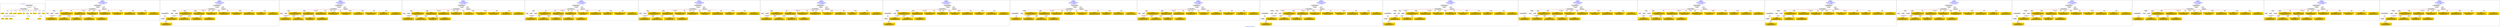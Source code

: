 digraph n0 {
fontcolor="blue"
remincross="true"
label="s25-s-oakland-museum-paintings.json"
subgraph cluster_0 {
label="1-correct model"
n2[style="filled",color="white",fillcolor="lightgray",label="CulturalHeritageObject1"];
n3[shape="plaintext",style="filled",fillcolor="gold",label="Date_made"];
n4[style="filled",color="white",fillcolor="lightgray",label="Person1"];
n5[shape="plaintext",style="filled",fillcolor="gold",label="Inscription"];
n6[shape="plaintext",style="filled",fillcolor="gold",label="Dimensions"];
n7[shape="plaintext",style="filled",fillcolor="gold",label="Subtype_of_Art"];
n8[shape="plaintext",style="filled",fillcolor="gold",label="Credit"];
n9[style="filled",color="white",fillcolor="lightgray",label="Concept1"];
n10[shape="plaintext",style="filled",fillcolor="gold",label="Title"];
n11[shape="plaintext",style="filled",fillcolor="gold",label="Accession_id"];
n12[style="filled",color="white",fillcolor="lightgray",label="Concept2"];
n13[shape="plaintext",style="filled",fillcolor="gold",label="birthDate"];
n14[shape="plaintext",style="filled",fillcolor="gold",label="deathDate"];
n15[shape="plaintext",style="filled",fillcolor="gold",label="ArtistName"];
n16[style="filled",color="white",fillcolor="lightgray",label="EuropeanaAggregation1"];
n17[style="filled",color="white",fillcolor="lightgray",label="WebResource1"];
n18[shape="plaintext",style="filled",fillcolor="gold",label="Pic_URL"];
n19[shape="plaintext",style="filled",fillcolor="gold",label="Keywords"];
n20[shape="plaintext",style="filled",fillcolor="gold",label="Type_of_Art"];
}
subgraph cluster_1 {
label="candidate 0\nlink coherence:1.0\nnode coherence:1.0\nconfidence:0.4858111192738951\nmapping score:0.5978344756554009\ncost:17.99981\n-precision:0.72-recall:0.72"
n22[style="filled",color="white",fillcolor="lightgray",label="CulturalHeritageObject1"];
n23[style="filled",color="white",fillcolor="lightgray",label="Person1"];
n24[style="filled",color="white",fillcolor="lightgray",label="Concept1"];
n25[style="filled",color="white",fillcolor="lightgray",label="Document1"];
n26[style="filled",color="white",fillcolor="lightgray",label="EuropeanaAggregation1"];
n27[style="filled",color="white",fillcolor="lightgray",label="WebResource1"];
n28[shape="plaintext",style="filled",fillcolor="gold",label="Accession_id\n[CulturalHeritageObject,extent,0.455]\n[CulturalHeritageObject,accessionNumber,0.215]\n[CulturalHeritageObject,description,0.189]\n[Person,dateOfDeath,0.142]"];
n29[shape="plaintext",style="filled",fillcolor="gold",label="Pic_URL\n[WebResource,classLink,0.636]\n[Document,classLink,0.33]\n[CulturalHeritageObject,description,0.03]\n[CulturalHeritageObject,title,0.004]"];
n30[shape="plaintext",style="filled",fillcolor="gold",label="Keywords\n[Concept,prefLabel,0.3]\n[CulturalHeritageObject,description,0.282]\n[Document,classLink,0.245]\n[CulturalHeritageObject,title,0.173]"];
n31[shape="plaintext",style="filled",fillcolor="gold",label="Dimensions\n[CulturalHeritageObject,extent,0.642]\n[CulturalHeritageObject,description,0.204]\n[CulturalHeritageObject,provenance,0.106]\n[CulturalHeritageObject,title,0.049]"];
n32[shape="plaintext",style="filled",fillcolor="gold",label="ArtistName\n[Person,nameOfThePerson,0.364]\n[CulturalHeritageObject,description,0.235]\n[Document,classLink,0.208]\n[CulturalHeritageObject,provenance,0.193]"];
n33[shape="plaintext",style="filled",fillcolor="gold",label="Type_of_Art\n[Concept,prefLabel,0.566]\n[Person,biographicalInformation,0.193]\n[CulturalHeritageObject,description,0.144]\n[Person,nameOfThePerson,0.097]"];
n34[shape="plaintext",style="filled",fillcolor="gold",label="birthDate\n[Person,dateOfBirth,0.467]\n[Person,dateOfDeath,0.319]\n[CulturalHeritageObject,created,0.181]\n[CulturalHeritageObject,provenance,0.033]"];
n35[shape="plaintext",style="filled",fillcolor="gold",label="Credit\n[CulturalHeritageObject,provenance,0.724]\n[CulturalHeritageObject,description,0.126]\n[CulturalHeritageObject,title,0.101]\n[Document,classLink,0.049]"];
n36[shape="plaintext",style="filled",fillcolor="gold",label="Date_made\n[CulturalHeritageObject,created,0.427]\n[Person,dateOfDeath,0.297]\n[Person,dateOfBirth,0.188]\n[CulturalHeritageObject,description,0.088]"];
n37[shape="plaintext",style="filled",fillcolor="gold",label="Subtype_of_Art\n[CulturalHeritageObject,medium,0.864]\n[CulturalHeritageObject,provenance,0.06]\n[CulturalHeritageObject,description,0.041]\n[Concept,prefLabel,0.035]"];
n38[shape="plaintext",style="filled",fillcolor="gold",label="Title\n[CulturalHeritageObject,description,0.402]\n[CulturalHeritageObject,title,0.36]\n[Document,classLink,0.131]\n[Concept,prefLabel,0.107]"];
n39[shape="plaintext",style="filled",fillcolor="gold",label="Inscription\n[CulturalHeritageObject,description,0.35]\n[CulturalHeritageObject,title,0.262]\n[CulturalHeritageObject,provenance,0.232]\n[Person,biographicalInformation,0.156]"];
n40[shape="plaintext",style="filled",fillcolor="gold",label="deathDate\n[CulturalHeritageObject,created,0.585]\n[Person,dateOfDeath,0.213]\n[CulturalHeritageObject,title,0.111]\n[Concept,prefLabel,0.091]"];
}
subgraph cluster_2 {
label="candidate 1\nlink coherence:1.0\nnode coherence:1.0\nconfidence:0.4858111192738951\nmapping score:0.5978344756554009\ncost:18.9998\n-precision:0.68-recall:0.72"
n42[style="filled",color="white",fillcolor="lightgray",label="CulturalHeritageObject1"];
n43[style="filled",color="white",fillcolor="lightgray",label="CulturalHeritageObject2"];
n44[style="filled",color="white",fillcolor="lightgray",label="Person1"];
n45[style="filled",color="white",fillcolor="lightgray",label="Concept1"];
n46[style="filled",color="white",fillcolor="lightgray",label="Document2"];
n47[style="filled",color="white",fillcolor="lightgray",label="EuropeanaAggregation1"];
n48[style="filled",color="white",fillcolor="lightgray",label="WebResource1"];
n49[shape="plaintext",style="filled",fillcolor="gold",label="Accession_id\n[CulturalHeritageObject,extent,0.455]\n[CulturalHeritageObject,accessionNumber,0.215]\n[CulturalHeritageObject,description,0.189]\n[Person,dateOfDeath,0.142]"];
n50[shape="plaintext",style="filled",fillcolor="gold",label="Pic_URL\n[WebResource,classLink,0.636]\n[Document,classLink,0.33]\n[CulturalHeritageObject,description,0.03]\n[CulturalHeritageObject,title,0.004]"];
n51[shape="plaintext",style="filled",fillcolor="gold",label="Dimensions\n[CulturalHeritageObject,extent,0.642]\n[CulturalHeritageObject,description,0.204]\n[CulturalHeritageObject,provenance,0.106]\n[CulturalHeritageObject,title,0.049]"];
n52[shape="plaintext",style="filled",fillcolor="gold",label="ArtistName\n[Person,nameOfThePerson,0.364]\n[CulturalHeritageObject,description,0.235]\n[Document,classLink,0.208]\n[CulturalHeritageObject,provenance,0.193]"];
n53[shape="plaintext",style="filled",fillcolor="gold",label="Type_of_Art\n[Concept,prefLabel,0.566]\n[Person,biographicalInformation,0.193]\n[CulturalHeritageObject,description,0.144]\n[Person,nameOfThePerson,0.097]"];
n54[shape="plaintext",style="filled",fillcolor="gold",label="birthDate\n[Person,dateOfBirth,0.467]\n[Person,dateOfDeath,0.319]\n[CulturalHeritageObject,created,0.181]\n[CulturalHeritageObject,provenance,0.033]"];
n55[shape="plaintext",style="filled",fillcolor="gold",label="Credit\n[CulturalHeritageObject,provenance,0.724]\n[CulturalHeritageObject,description,0.126]\n[CulturalHeritageObject,title,0.101]\n[Document,classLink,0.049]"];
n56[shape="plaintext",style="filled",fillcolor="gold",label="Date_made\n[CulturalHeritageObject,created,0.427]\n[Person,dateOfDeath,0.297]\n[Person,dateOfBirth,0.188]\n[CulturalHeritageObject,description,0.088]"];
n57[shape="plaintext",style="filled",fillcolor="gold",label="Subtype_of_Art\n[CulturalHeritageObject,medium,0.864]\n[CulturalHeritageObject,provenance,0.06]\n[CulturalHeritageObject,description,0.041]\n[Concept,prefLabel,0.035]"];
n58[shape="plaintext",style="filled",fillcolor="gold",label="Title\n[CulturalHeritageObject,description,0.402]\n[CulturalHeritageObject,title,0.36]\n[Document,classLink,0.131]\n[Concept,prefLabel,0.107]"];
n59[shape="plaintext",style="filled",fillcolor="gold",label="Inscription\n[CulturalHeritageObject,description,0.35]\n[CulturalHeritageObject,title,0.262]\n[CulturalHeritageObject,provenance,0.232]\n[Person,biographicalInformation,0.156]"];
n60[shape="plaintext",style="filled",fillcolor="gold",label="Keywords\n[Concept,prefLabel,0.3]\n[CulturalHeritageObject,description,0.282]\n[Document,classLink,0.245]\n[CulturalHeritageObject,title,0.173]"];
n61[shape="plaintext",style="filled",fillcolor="gold",label="deathDate\n[CulturalHeritageObject,created,0.585]\n[Person,dateOfDeath,0.213]\n[CulturalHeritageObject,title,0.111]\n[Concept,prefLabel,0.091]"];
}
subgraph cluster_3 {
label="candidate 10\nlink coherence:1.0\nnode coherence:1.0\nconfidence:0.4608872906416633\nmapping score:0.6023470455985032\ncost:16.99981\n-precision:0.82-recall:0.78"
n63[style="filled",color="white",fillcolor="lightgray",label="CulturalHeritageObject1"];
n64[style="filled",color="white",fillcolor="lightgray",label="Person1"];
n65[style="filled",color="white",fillcolor="lightgray",label="Concept1"];
n66[style="filled",color="white",fillcolor="lightgray",label="EuropeanaAggregation1"];
n67[style="filled",color="white",fillcolor="lightgray",label="WebResource1"];
n68[shape="plaintext",style="filled",fillcolor="gold",label="Accession_id\n[CulturalHeritageObject,extent,0.455]\n[CulturalHeritageObject,accessionNumber,0.215]\n[CulturalHeritageObject,description,0.189]\n[Person,dateOfDeath,0.142]"];
n69[shape="plaintext",style="filled",fillcolor="gold",label="Pic_URL\n[WebResource,classLink,0.636]\n[Document,classLink,0.33]\n[CulturalHeritageObject,description,0.03]\n[CulturalHeritageObject,title,0.004]"];
n70[shape="plaintext",style="filled",fillcolor="gold",label="Dimensions\n[CulturalHeritageObject,extent,0.642]\n[CulturalHeritageObject,description,0.204]\n[CulturalHeritageObject,provenance,0.106]\n[CulturalHeritageObject,title,0.049]"];
n71[shape="plaintext",style="filled",fillcolor="gold",label="ArtistName\n[Person,nameOfThePerson,0.364]\n[CulturalHeritageObject,description,0.235]\n[Document,classLink,0.208]\n[CulturalHeritageObject,provenance,0.193]"];
n72[shape="plaintext",style="filled",fillcolor="gold",label="Type_of_Art\n[Concept,prefLabel,0.566]\n[Person,biographicalInformation,0.193]\n[CulturalHeritageObject,description,0.144]\n[Person,nameOfThePerson,0.097]"];
n73[shape="plaintext",style="filled",fillcolor="gold",label="birthDate\n[Person,dateOfBirth,0.467]\n[Person,dateOfDeath,0.319]\n[CulturalHeritageObject,created,0.181]\n[CulturalHeritageObject,provenance,0.033]"];
n74[shape="plaintext",style="filled",fillcolor="gold",label="deathDate\n[CulturalHeritageObject,created,0.585]\n[Person,dateOfDeath,0.213]\n[CulturalHeritageObject,title,0.111]\n[Concept,prefLabel,0.091]"];
n75[shape="plaintext",style="filled",fillcolor="gold",label="Inscription\n[CulturalHeritageObject,description,0.35]\n[CulturalHeritageObject,title,0.262]\n[CulturalHeritageObject,provenance,0.232]\n[Person,biographicalInformation,0.156]"];
n76[shape="plaintext",style="filled",fillcolor="gold",label="Subtype_of_Art\n[CulturalHeritageObject,medium,0.864]\n[CulturalHeritageObject,provenance,0.06]\n[CulturalHeritageObject,description,0.041]\n[Concept,prefLabel,0.035]"];
n77[shape="plaintext",style="filled",fillcolor="gold",label="Title\n[CulturalHeritageObject,description,0.402]\n[CulturalHeritageObject,title,0.36]\n[Document,classLink,0.131]\n[Concept,prefLabel,0.107]"];
n78[shape="plaintext",style="filled",fillcolor="gold",label="Keywords\n[Concept,prefLabel,0.3]\n[CulturalHeritageObject,description,0.282]\n[Document,classLink,0.245]\n[CulturalHeritageObject,title,0.173]"];
n79[shape="plaintext",style="filled",fillcolor="gold",label="Credit\n[CulturalHeritageObject,provenance,0.724]\n[CulturalHeritageObject,description,0.126]\n[CulturalHeritageObject,title,0.101]\n[Document,classLink,0.049]"];
n80[shape="plaintext",style="filled",fillcolor="gold",label="Date_made\n[CulturalHeritageObject,created,0.427]\n[Person,dateOfDeath,0.297]\n[Person,dateOfBirth,0.188]\n[CulturalHeritageObject,description,0.088]"];
}
subgraph cluster_4 {
label="candidate 11\nlink coherence:1.0\nnode coherence:1.0\nconfidence:0.4557730997205895\nmapping score:0.6006423152914785\ncost:16.99981\n-precision:0.76-recall:0.72"
n82[style="filled",color="white",fillcolor="lightgray",label="CulturalHeritageObject1"];
n83[style="filled",color="white",fillcolor="lightgray",label="Person1"];
n84[style="filled",color="white",fillcolor="lightgray",label="Concept1"];
n85[style="filled",color="white",fillcolor="lightgray",label="EuropeanaAggregation1"];
n86[style="filled",color="white",fillcolor="lightgray",label="WebResource1"];
n87[shape="plaintext",style="filled",fillcolor="gold",label="Accession_id\n[CulturalHeritageObject,extent,0.455]\n[CulturalHeritageObject,accessionNumber,0.215]\n[CulturalHeritageObject,description,0.189]\n[Person,dateOfDeath,0.142]"];
n88[shape="plaintext",style="filled",fillcolor="gold",label="Pic_URL\n[WebResource,classLink,0.636]\n[Document,classLink,0.33]\n[CulturalHeritageObject,description,0.03]\n[CulturalHeritageObject,title,0.004]"];
n89[shape="plaintext",style="filled",fillcolor="gold",label="Dimensions\n[CulturalHeritageObject,extent,0.642]\n[CulturalHeritageObject,description,0.204]\n[CulturalHeritageObject,provenance,0.106]\n[CulturalHeritageObject,title,0.049]"];
n90[shape="plaintext",style="filled",fillcolor="gold",label="ArtistName\n[Person,nameOfThePerson,0.364]\n[CulturalHeritageObject,description,0.235]\n[Document,classLink,0.208]\n[CulturalHeritageObject,provenance,0.193]"];
n91[shape="plaintext",style="filled",fillcolor="gold",label="Type_of_Art\n[Concept,prefLabel,0.566]\n[Person,biographicalInformation,0.193]\n[CulturalHeritageObject,description,0.144]\n[Person,nameOfThePerson,0.097]"];
n92[shape="plaintext",style="filled",fillcolor="gold",label="birthDate\n[Person,dateOfBirth,0.467]\n[Person,dateOfDeath,0.319]\n[CulturalHeritageObject,created,0.181]\n[CulturalHeritageObject,provenance,0.033]"];
n93[shape="plaintext",style="filled",fillcolor="gold",label="deathDate\n[CulturalHeritageObject,created,0.585]\n[Person,dateOfDeath,0.213]\n[CulturalHeritageObject,title,0.111]\n[Concept,prefLabel,0.091]"];
n94[shape="plaintext",style="filled",fillcolor="gold",label="Inscription\n[CulturalHeritageObject,description,0.35]\n[CulturalHeritageObject,title,0.262]\n[CulturalHeritageObject,provenance,0.232]\n[Person,biographicalInformation,0.156]"];
n95[shape="plaintext",style="filled",fillcolor="gold",label="Subtype_of_Art\n[CulturalHeritageObject,medium,0.864]\n[CulturalHeritageObject,provenance,0.06]\n[CulturalHeritageObject,description,0.041]\n[Concept,prefLabel,0.035]"];
n96[shape="plaintext",style="filled",fillcolor="gold",label="Keywords\n[Concept,prefLabel,0.3]\n[CulturalHeritageObject,description,0.282]\n[Document,classLink,0.245]\n[CulturalHeritageObject,title,0.173]"];
n97[shape="plaintext",style="filled",fillcolor="gold",label="Title\n[CulturalHeritageObject,description,0.402]\n[CulturalHeritageObject,title,0.36]\n[Document,classLink,0.131]\n[Concept,prefLabel,0.107]"];
n98[shape="plaintext",style="filled",fillcolor="gold",label="Credit\n[CulturalHeritageObject,provenance,0.724]\n[CulturalHeritageObject,description,0.126]\n[CulturalHeritageObject,title,0.101]\n[Document,classLink,0.049]"];
n99[shape="plaintext",style="filled",fillcolor="gold",label="Date_made\n[CulturalHeritageObject,created,0.427]\n[Person,dateOfDeath,0.297]\n[Person,dateOfBirth,0.188]\n[CulturalHeritageObject,description,0.088]"];
}
subgraph cluster_5 {
label="candidate 12\nlink coherence:1.0\nnode coherence:1.0\nconfidence:0.4539042262036327\nmapping score:0.5871988446319801\ncost:17.99983\n-precision:0.78-recall:0.78"
n101[style="filled",color="white",fillcolor="lightgray",label="CulturalHeritageObject1"];
n102[style="filled",color="white",fillcolor="lightgray",label="Person1"];
n103[style="filled",color="white",fillcolor="lightgray",label="Person2"];
n104[style="filled",color="white",fillcolor="lightgray",label="Concept2"];
n105[style="filled",color="white",fillcolor="lightgray",label="EuropeanaAggregation1"];
n106[style="filled",color="white",fillcolor="lightgray",label="WebResource1"];
n107[shape="plaintext",style="filled",fillcolor="gold",label="Accession_id\n[CulturalHeritageObject,extent,0.455]\n[CulturalHeritageObject,accessionNumber,0.215]\n[CulturalHeritageObject,description,0.189]\n[Person,dateOfDeath,0.142]"];
n108[shape="plaintext",style="filled",fillcolor="gold",label="Pic_URL\n[WebResource,classLink,0.636]\n[Document,classLink,0.33]\n[CulturalHeritageObject,description,0.03]\n[CulturalHeritageObject,title,0.004]"];
n109[shape="plaintext",style="filled",fillcolor="gold",label="Type_of_Art\n[Concept,prefLabel,0.566]\n[Person,biographicalInformation,0.193]\n[CulturalHeritageObject,description,0.144]\n[Person,nameOfThePerson,0.097]"];
n110[shape="plaintext",style="filled",fillcolor="gold",label="Keywords\n[Concept,prefLabel,0.3]\n[CulturalHeritageObject,description,0.282]\n[Document,classLink,0.245]\n[CulturalHeritageObject,title,0.173]"];
n111[shape="plaintext",style="filled",fillcolor="gold",label="Dimensions\n[CulturalHeritageObject,extent,0.642]\n[CulturalHeritageObject,description,0.204]\n[CulturalHeritageObject,provenance,0.106]\n[CulturalHeritageObject,title,0.049]"];
n112[shape="plaintext",style="filled",fillcolor="gold",label="ArtistName\n[Person,nameOfThePerson,0.364]\n[CulturalHeritageObject,description,0.235]\n[Document,classLink,0.208]\n[CulturalHeritageObject,provenance,0.193]"];
n113[shape="plaintext",style="filled",fillcolor="gold",label="birthDate\n[Person,dateOfBirth,0.467]\n[Person,dateOfDeath,0.319]\n[CulturalHeritageObject,created,0.181]\n[CulturalHeritageObject,provenance,0.033]"];
n114[shape="plaintext",style="filled",fillcolor="gold",label="Date_made\n[CulturalHeritageObject,created,0.427]\n[Person,dateOfDeath,0.297]\n[Person,dateOfBirth,0.188]\n[CulturalHeritageObject,description,0.088]"];
n115[shape="plaintext",style="filled",fillcolor="gold",label="Subtype_of_Art\n[CulturalHeritageObject,medium,0.864]\n[CulturalHeritageObject,provenance,0.06]\n[CulturalHeritageObject,description,0.041]\n[Concept,prefLabel,0.035]"];
n116[shape="plaintext",style="filled",fillcolor="gold",label="Title\n[CulturalHeritageObject,description,0.402]\n[CulturalHeritageObject,title,0.36]\n[Document,classLink,0.131]\n[Concept,prefLabel,0.107]"];
n117[shape="plaintext",style="filled",fillcolor="gold",label="Inscription\n[CulturalHeritageObject,description,0.35]\n[CulturalHeritageObject,title,0.262]\n[CulturalHeritageObject,provenance,0.232]\n[Person,biographicalInformation,0.156]"];
n118[shape="plaintext",style="filled",fillcolor="gold",label="deathDate\n[CulturalHeritageObject,created,0.585]\n[Person,dateOfDeath,0.213]\n[CulturalHeritageObject,title,0.111]\n[Concept,prefLabel,0.091]"];
n119[shape="plaintext",style="filled",fillcolor="gold",label="Credit\n[CulturalHeritageObject,provenance,0.724]\n[CulturalHeritageObject,description,0.126]\n[CulturalHeritageObject,title,0.101]\n[Document,classLink,0.049]"];
}
subgraph cluster_6 {
label="candidate 13\nlink coherence:1.0\nnode coherence:1.0\nconfidence:0.4407509406633625\nmapping score:0.5956349289390696\ncost:16.99981\n-precision:0.76-recall:0.72"
n121[style="filled",color="white",fillcolor="lightgray",label="CulturalHeritageObject1"];
n122[style="filled",color="white",fillcolor="lightgray",label="Person1"];
n123[style="filled",color="white",fillcolor="lightgray",label="Concept1"];
n124[style="filled",color="white",fillcolor="lightgray",label="EuropeanaAggregation1"];
n125[style="filled",color="white",fillcolor="lightgray",label="WebResource1"];
n126[shape="plaintext",style="filled",fillcolor="gold",label="Accession_id\n[CulturalHeritageObject,extent,0.455]\n[CulturalHeritageObject,accessionNumber,0.215]\n[CulturalHeritageObject,description,0.189]\n[Person,dateOfDeath,0.142]"];
n127[shape="plaintext",style="filled",fillcolor="gold",label="Pic_URL\n[WebResource,classLink,0.636]\n[Document,classLink,0.33]\n[CulturalHeritageObject,description,0.03]\n[CulturalHeritageObject,title,0.004]"];
n128[shape="plaintext",style="filled",fillcolor="gold",label="Dimensions\n[CulturalHeritageObject,extent,0.642]\n[CulturalHeritageObject,description,0.204]\n[CulturalHeritageObject,provenance,0.106]\n[CulturalHeritageObject,title,0.049]"];
n129[shape="plaintext",style="filled",fillcolor="gold",label="Type_of_Art\n[Concept,prefLabel,0.566]\n[Person,biographicalInformation,0.193]\n[CulturalHeritageObject,description,0.144]\n[Person,nameOfThePerson,0.097]"];
n130[shape="plaintext",style="filled",fillcolor="gold",label="Keywords\n[Concept,prefLabel,0.3]\n[CulturalHeritageObject,description,0.282]\n[Document,classLink,0.245]\n[CulturalHeritageObject,title,0.173]"];
n131[shape="plaintext",style="filled",fillcolor="gold",label="birthDate\n[Person,dateOfBirth,0.467]\n[Person,dateOfDeath,0.319]\n[CulturalHeritageObject,created,0.181]\n[CulturalHeritageObject,provenance,0.033]"];
n132[shape="plaintext",style="filled",fillcolor="gold",label="Credit\n[CulturalHeritageObject,provenance,0.724]\n[CulturalHeritageObject,description,0.126]\n[CulturalHeritageObject,title,0.101]\n[Document,classLink,0.049]"];
n133[shape="plaintext",style="filled",fillcolor="gold",label="Date_made\n[CulturalHeritageObject,created,0.427]\n[Person,dateOfDeath,0.297]\n[Person,dateOfBirth,0.188]\n[CulturalHeritageObject,description,0.088]"];
n134[shape="plaintext",style="filled",fillcolor="gold",label="Subtype_of_Art\n[CulturalHeritageObject,medium,0.864]\n[CulturalHeritageObject,provenance,0.06]\n[CulturalHeritageObject,description,0.041]\n[Concept,prefLabel,0.035]"];
n135[shape="plaintext",style="filled",fillcolor="gold",label="Title\n[CulturalHeritageObject,description,0.402]\n[CulturalHeritageObject,title,0.36]\n[Document,classLink,0.131]\n[Concept,prefLabel,0.107]"];
n136[shape="plaintext",style="filled",fillcolor="gold",label="Inscription\n[CulturalHeritageObject,description,0.35]\n[CulturalHeritageObject,title,0.262]\n[CulturalHeritageObject,provenance,0.232]\n[Person,biographicalInformation,0.156]"];
n137[shape="plaintext",style="filled",fillcolor="gold",label="deathDate\n[CulturalHeritageObject,created,0.585]\n[Person,dateOfDeath,0.213]\n[CulturalHeritageObject,title,0.111]\n[Concept,prefLabel,0.091]"];
n138[shape="plaintext",style="filled",fillcolor="gold",label="ArtistName\n[Person,nameOfThePerson,0.364]\n[CulturalHeritageObject,description,0.235]\n[Document,classLink,0.208]\n[CulturalHeritageObject,provenance,0.193]"];
}
subgraph cluster_7 {
label="candidate 14\nlink coherence:1.0\nnode coherence:1.0\nconfidence:0.4365751024154222\nmapping score:0.5942429828564229\ncost:16.99983\n-precision:0.65-recall:0.61"
n140[style="filled",color="white",fillcolor="lightgray",label="CulturalHeritageObject1"];
n141[style="filled",color="white",fillcolor="lightgray",label="Person1"];
n142[style="filled",color="white",fillcolor="lightgray",label="Document1"];
n143[style="filled",color="white",fillcolor="lightgray",label="EuropeanaAggregation1"];
n144[style="filled",color="white",fillcolor="lightgray",label="WebResource1"];
n145[shape="plaintext",style="filled",fillcolor="gold",label="Accession_id\n[CulturalHeritageObject,extent,0.455]\n[CulturalHeritageObject,accessionNumber,0.215]\n[CulturalHeritageObject,description,0.189]\n[Person,dateOfDeath,0.142]"];
n146[shape="plaintext",style="filled",fillcolor="gold",label="Pic_URL\n[WebResource,classLink,0.636]\n[Document,classLink,0.33]\n[CulturalHeritageObject,description,0.03]\n[CulturalHeritageObject,title,0.004]"];
n147[shape="plaintext",style="filled",fillcolor="gold",label="Keywords\n[Concept,prefLabel,0.3]\n[CulturalHeritageObject,description,0.282]\n[Document,classLink,0.245]\n[CulturalHeritageObject,title,0.173]"];
n148[shape="plaintext",style="filled",fillcolor="gold",label="Dimensions\n[CulturalHeritageObject,extent,0.642]\n[CulturalHeritageObject,description,0.204]\n[CulturalHeritageObject,provenance,0.106]\n[CulturalHeritageObject,title,0.049]"];
n149[shape="plaintext",style="filled",fillcolor="gold",label="Type_of_Art\n[Concept,prefLabel,0.566]\n[Person,biographicalInformation,0.193]\n[CulturalHeritageObject,description,0.144]\n[Person,nameOfThePerson,0.097]"];
n150[shape="plaintext",style="filled",fillcolor="gold",label="birthDate\n[Person,dateOfBirth,0.467]\n[Person,dateOfDeath,0.319]\n[CulturalHeritageObject,created,0.181]\n[CulturalHeritageObject,provenance,0.033]"];
n151[shape="plaintext",style="filled",fillcolor="gold",label="Credit\n[CulturalHeritageObject,provenance,0.724]\n[CulturalHeritageObject,description,0.126]\n[CulturalHeritageObject,title,0.101]\n[Document,classLink,0.049]"];
n152[shape="plaintext",style="filled",fillcolor="gold",label="Date_made\n[CulturalHeritageObject,created,0.427]\n[Person,dateOfDeath,0.297]\n[Person,dateOfBirth,0.188]\n[CulturalHeritageObject,description,0.088]"];
n153[shape="plaintext",style="filled",fillcolor="gold",label="Subtype_of_Art\n[CulturalHeritageObject,medium,0.864]\n[CulturalHeritageObject,provenance,0.06]\n[CulturalHeritageObject,description,0.041]\n[Concept,prefLabel,0.035]"];
n154[shape="plaintext",style="filled",fillcolor="gold",label="Title\n[CulturalHeritageObject,description,0.402]\n[CulturalHeritageObject,title,0.36]\n[Document,classLink,0.131]\n[Concept,prefLabel,0.107]"];
n155[shape="plaintext",style="filled",fillcolor="gold",label="Inscription\n[CulturalHeritageObject,description,0.35]\n[CulturalHeritageObject,title,0.262]\n[CulturalHeritageObject,provenance,0.232]\n[Person,biographicalInformation,0.156]"];
n156[shape="plaintext",style="filled",fillcolor="gold",label="deathDate\n[CulturalHeritageObject,created,0.585]\n[Person,dateOfDeath,0.213]\n[CulturalHeritageObject,title,0.111]\n[Concept,prefLabel,0.091]"];
n157[shape="plaintext",style="filled",fillcolor="gold",label="ArtistName\n[Person,nameOfThePerson,0.364]\n[CulturalHeritageObject,description,0.235]\n[Document,classLink,0.208]\n[CulturalHeritageObject,provenance,0.193]"];
}
subgraph cluster_8 {
label="candidate 15\nlink coherence:1.0\nnode coherence:1.0\nconfidence:0.4365751024154222\nmapping score:0.5942429828564229\ncost:17.99982\n-precision:0.61-recall:0.61"
n159[style="filled",color="white",fillcolor="lightgray",label="CulturalHeritageObject1"];
n160[style="filled",color="white",fillcolor="lightgray",label="CulturalHeritageObject2"];
n161[style="filled",color="white",fillcolor="lightgray",label="Person1"];
n162[style="filled",color="white",fillcolor="lightgray",label="Document2"];
n163[style="filled",color="white",fillcolor="lightgray",label="EuropeanaAggregation1"];
n164[style="filled",color="white",fillcolor="lightgray",label="WebResource1"];
n165[shape="plaintext",style="filled",fillcolor="gold",label="Accession_id\n[CulturalHeritageObject,extent,0.455]\n[CulturalHeritageObject,accessionNumber,0.215]\n[CulturalHeritageObject,description,0.189]\n[Person,dateOfDeath,0.142]"];
n166[shape="plaintext",style="filled",fillcolor="gold",label="Pic_URL\n[WebResource,classLink,0.636]\n[Document,classLink,0.33]\n[CulturalHeritageObject,description,0.03]\n[CulturalHeritageObject,title,0.004]"];
n167[shape="plaintext",style="filled",fillcolor="gold",label="Dimensions\n[CulturalHeritageObject,extent,0.642]\n[CulturalHeritageObject,description,0.204]\n[CulturalHeritageObject,provenance,0.106]\n[CulturalHeritageObject,title,0.049]"];
n168[shape="plaintext",style="filled",fillcolor="gold",label="Type_of_Art\n[Concept,prefLabel,0.566]\n[Person,biographicalInformation,0.193]\n[CulturalHeritageObject,description,0.144]\n[Person,nameOfThePerson,0.097]"];
n169[shape="plaintext",style="filled",fillcolor="gold",label="birthDate\n[Person,dateOfBirth,0.467]\n[Person,dateOfDeath,0.319]\n[CulturalHeritageObject,created,0.181]\n[CulturalHeritageObject,provenance,0.033]"];
n170[shape="plaintext",style="filled",fillcolor="gold",label="Credit\n[CulturalHeritageObject,provenance,0.724]\n[CulturalHeritageObject,description,0.126]\n[CulturalHeritageObject,title,0.101]\n[Document,classLink,0.049]"];
n171[shape="plaintext",style="filled",fillcolor="gold",label="Date_made\n[CulturalHeritageObject,created,0.427]\n[Person,dateOfDeath,0.297]\n[Person,dateOfBirth,0.188]\n[CulturalHeritageObject,description,0.088]"];
n172[shape="plaintext",style="filled",fillcolor="gold",label="Subtype_of_Art\n[CulturalHeritageObject,medium,0.864]\n[CulturalHeritageObject,provenance,0.06]\n[CulturalHeritageObject,description,0.041]\n[Concept,prefLabel,0.035]"];
n173[shape="plaintext",style="filled",fillcolor="gold",label="Title\n[CulturalHeritageObject,description,0.402]\n[CulturalHeritageObject,title,0.36]\n[Document,classLink,0.131]\n[Concept,prefLabel,0.107]"];
n174[shape="plaintext",style="filled",fillcolor="gold",label="Inscription\n[CulturalHeritageObject,description,0.35]\n[CulturalHeritageObject,title,0.262]\n[CulturalHeritageObject,provenance,0.232]\n[Person,biographicalInformation,0.156]"];
n175[shape="plaintext",style="filled",fillcolor="gold",label="Keywords\n[Concept,prefLabel,0.3]\n[CulturalHeritageObject,description,0.282]\n[Document,classLink,0.245]\n[CulturalHeritageObject,title,0.173]"];
n176[shape="plaintext",style="filled",fillcolor="gold",label="deathDate\n[CulturalHeritageObject,created,0.585]\n[Person,dateOfDeath,0.213]\n[CulturalHeritageObject,title,0.111]\n[Concept,prefLabel,0.091]"];
n177[shape="plaintext",style="filled",fillcolor="gold",label="ArtistName\n[Person,nameOfThePerson,0.364]\n[CulturalHeritageObject,description,0.235]\n[Document,classLink,0.208]\n[CulturalHeritageObject,provenance,0.193]"];
}
subgraph cluster_9 {
label="candidate 16\nlink coherence:1.0\nnode coherence:1.0\nconfidence:0.43103463428783334\nmapping score:0.5923961601472265\ncost:16.99982\n-precision:0.65-recall:0.61"
n179[style="filled",color="white",fillcolor="lightgray",label="CulturalHeritageObject1"];
n180[style="filled",color="white",fillcolor="lightgray",label="CulturalHeritageObject2"];
n181[style="filled",color="white",fillcolor="lightgray",label="Person1"];
n182[style="filled",color="white",fillcolor="lightgray",label="EuropeanaAggregation1"];
n183[style="filled",color="white",fillcolor="lightgray",label="WebResource1"];
n184[shape="plaintext",style="filled",fillcolor="gold",label="Accession_id\n[CulturalHeritageObject,extent,0.455]\n[CulturalHeritageObject,accessionNumber,0.215]\n[CulturalHeritageObject,description,0.189]\n[Person,dateOfDeath,0.142]"];
n185[shape="plaintext",style="filled",fillcolor="gold",label="Pic_URL\n[WebResource,classLink,0.636]\n[Document,classLink,0.33]\n[CulturalHeritageObject,description,0.03]\n[CulturalHeritageObject,title,0.004]"];
n186[shape="plaintext",style="filled",fillcolor="gold",label="Dimensions\n[CulturalHeritageObject,extent,0.642]\n[CulturalHeritageObject,description,0.204]\n[CulturalHeritageObject,provenance,0.106]\n[CulturalHeritageObject,title,0.049]"];
n187[shape="plaintext",style="filled",fillcolor="gold",label="Type_of_Art\n[Concept,prefLabel,0.566]\n[Person,biographicalInformation,0.193]\n[CulturalHeritageObject,description,0.144]\n[Person,nameOfThePerson,0.097]"];
n188[shape="plaintext",style="filled",fillcolor="gold",label="Keywords\n[Concept,prefLabel,0.3]\n[CulturalHeritageObject,description,0.282]\n[Document,classLink,0.245]\n[CulturalHeritageObject,title,0.173]"];
n189[shape="plaintext",style="filled",fillcolor="gold",label="birthDate\n[Person,dateOfBirth,0.467]\n[Person,dateOfDeath,0.319]\n[CulturalHeritageObject,created,0.181]\n[CulturalHeritageObject,provenance,0.033]"];
n190[shape="plaintext",style="filled",fillcolor="gold",label="Credit\n[CulturalHeritageObject,provenance,0.724]\n[CulturalHeritageObject,description,0.126]\n[CulturalHeritageObject,title,0.101]\n[Document,classLink,0.049]"];
n191[shape="plaintext",style="filled",fillcolor="gold",label="Date_made\n[CulturalHeritageObject,created,0.427]\n[Person,dateOfDeath,0.297]\n[Person,dateOfBirth,0.188]\n[CulturalHeritageObject,description,0.088]"];
n192[shape="plaintext",style="filled",fillcolor="gold",label="Subtype_of_Art\n[CulturalHeritageObject,medium,0.864]\n[CulturalHeritageObject,provenance,0.06]\n[CulturalHeritageObject,description,0.041]\n[Concept,prefLabel,0.035]"];
n193[shape="plaintext",style="filled",fillcolor="gold",label="Title\n[CulturalHeritageObject,description,0.402]\n[CulturalHeritageObject,title,0.36]\n[Document,classLink,0.131]\n[Concept,prefLabel,0.107]"];
n194[shape="plaintext",style="filled",fillcolor="gold",label="Inscription\n[CulturalHeritageObject,description,0.35]\n[CulturalHeritageObject,title,0.262]\n[CulturalHeritageObject,provenance,0.232]\n[Person,biographicalInformation,0.156]"];
n195[shape="plaintext",style="filled",fillcolor="gold",label="deathDate\n[CulturalHeritageObject,created,0.585]\n[Person,dateOfDeath,0.213]\n[CulturalHeritageObject,title,0.111]\n[Concept,prefLabel,0.091]"];
n196[shape="plaintext",style="filled",fillcolor="gold",label="ArtistName\n[Person,nameOfThePerson,0.364]\n[CulturalHeritageObject,description,0.235]\n[Document,classLink,0.208]\n[CulturalHeritageObject,provenance,0.193]"];
}
subgraph cluster_10 {
label="candidate 17\nlink coherence:1.0\nnode coherence:1.0\nconfidence:0.429834801629474\nmapping score:0.5919962159277734\ncost:16.99981\n-precision:0.88-recall:0.83"
n198[style="filled",color="white",fillcolor="lightgray",label="CulturalHeritageObject1"];
n199[style="filled",color="white",fillcolor="lightgray",label="Person1"];
n200[style="filled",color="white",fillcolor="lightgray",label="Concept1"];
n201[style="filled",color="white",fillcolor="lightgray",label="EuropeanaAggregation1"];
n202[style="filled",color="white",fillcolor="lightgray",label="WebResource1"];
n203[shape="plaintext",style="filled",fillcolor="gold",label="Accession_id\n[CulturalHeritageObject,extent,0.455]\n[CulturalHeritageObject,accessionNumber,0.215]\n[CulturalHeritageObject,description,0.189]\n[Person,dateOfDeath,0.142]"];
n204[shape="plaintext",style="filled",fillcolor="gold",label="Pic_URL\n[WebResource,classLink,0.636]\n[Document,classLink,0.33]\n[CulturalHeritageObject,description,0.03]\n[CulturalHeritageObject,title,0.004]"];
n205[shape="plaintext",style="filled",fillcolor="gold",label="Dimensions\n[CulturalHeritageObject,extent,0.642]\n[CulturalHeritageObject,description,0.204]\n[CulturalHeritageObject,provenance,0.106]\n[CulturalHeritageObject,title,0.049]"];
n206[shape="plaintext",style="filled",fillcolor="gold",label="ArtistName\n[Person,nameOfThePerson,0.364]\n[CulturalHeritageObject,description,0.235]\n[Document,classLink,0.208]\n[CulturalHeritageObject,provenance,0.193]"];
n207[shape="plaintext",style="filled",fillcolor="gold",label="Keywords\n[Concept,prefLabel,0.3]\n[CulturalHeritageObject,description,0.282]\n[Document,classLink,0.245]\n[CulturalHeritageObject,title,0.173]"];
n208[shape="plaintext",style="filled",fillcolor="gold",label="birthDate\n[Person,dateOfBirth,0.467]\n[Person,dateOfDeath,0.319]\n[CulturalHeritageObject,created,0.181]\n[CulturalHeritageObject,provenance,0.033]"];
n209[shape="plaintext",style="filled",fillcolor="gold",label="deathDate\n[CulturalHeritageObject,created,0.585]\n[Person,dateOfDeath,0.213]\n[CulturalHeritageObject,title,0.111]\n[Concept,prefLabel,0.091]"];
n210[shape="plaintext",style="filled",fillcolor="gold",label="Inscription\n[CulturalHeritageObject,description,0.35]\n[CulturalHeritageObject,title,0.262]\n[CulturalHeritageObject,provenance,0.232]\n[Person,biographicalInformation,0.156]"];
n211[shape="plaintext",style="filled",fillcolor="gold",label="Subtype_of_Art\n[CulturalHeritageObject,medium,0.864]\n[CulturalHeritageObject,provenance,0.06]\n[CulturalHeritageObject,description,0.041]\n[Concept,prefLabel,0.035]"];
n212[shape="plaintext",style="filled",fillcolor="gold",label="Title\n[CulturalHeritageObject,description,0.402]\n[CulturalHeritageObject,title,0.36]\n[Document,classLink,0.131]\n[Concept,prefLabel,0.107]"];
n213[shape="plaintext",style="filled",fillcolor="gold",label="Type_of_Art\n[Concept,prefLabel,0.566]\n[Person,biographicalInformation,0.193]\n[CulturalHeritageObject,description,0.144]\n[Person,nameOfThePerson,0.097]"];
n214[shape="plaintext",style="filled",fillcolor="gold",label="Credit\n[CulturalHeritageObject,provenance,0.724]\n[CulturalHeritageObject,description,0.126]\n[CulturalHeritageObject,title,0.101]\n[Document,classLink,0.049]"];
n215[shape="plaintext",style="filled",fillcolor="gold",label="Date_made\n[CulturalHeritageObject,created,0.427]\n[Person,dateOfDeath,0.297]\n[Person,dateOfBirth,0.188]\n[CulturalHeritageObject,description,0.088]"];
}
subgraph cluster_11 {
label="candidate 18\nlink coherence:0.95\nnode coherence:1.0\nconfidence:0.4858111192738951\nmapping score:0.5978344756554009\ncost:19.9998\n-precision:0.65-recall:0.72"
n217[style="filled",color="white",fillcolor="lightgray",label="CulturalHeritageObject1"];
n218[style="filled",color="white",fillcolor="lightgray",label="CulturalHeritageObject2"];
n219[style="filled",color="white",fillcolor="lightgray",label="Person1"];
n220[style="filled",color="white",fillcolor="lightgray",label="Place1"];
n221[style="filled",color="white",fillcolor="lightgray",label="Concept1"];
n222[style="filled",color="white",fillcolor="lightgray",label="Document2"];
n223[style="filled",color="white",fillcolor="lightgray",label="EuropeanaAggregation1"];
n224[style="filled",color="white",fillcolor="lightgray",label="WebResource1"];
n225[shape="plaintext",style="filled",fillcolor="gold",label="Accession_id\n[CulturalHeritageObject,extent,0.455]\n[CulturalHeritageObject,accessionNumber,0.215]\n[CulturalHeritageObject,description,0.189]\n[Person,dateOfDeath,0.142]"];
n226[shape="plaintext",style="filled",fillcolor="gold",label="Pic_URL\n[WebResource,classLink,0.636]\n[Document,classLink,0.33]\n[CulturalHeritageObject,description,0.03]\n[CulturalHeritageObject,title,0.004]"];
n227[shape="plaintext",style="filled",fillcolor="gold",label="Dimensions\n[CulturalHeritageObject,extent,0.642]\n[CulturalHeritageObject,description,0.204]\n[CulturalHeritageObject,provenance,0.106]\n[CulturalHeritageObject,title,0.049]"];
n228[shape="plaintext",style="filled",fillcolor="gold",label="ArtistName\n[Person,nameOfThePerson,0.364]\n[CulturalHeritageObject,description,0.235]\n[Document,classLink,0.208]\n[CulturalHeritageObject,provenance,0.193]"];
n229[shape="plaintext",style="filled",fillcolor="gold",label="Type_of_Art\n[Concept,prefLabel,0.566]\n[Person,biographicalInformation,0.193]\n[CulturalHeritageObject,description,0.144]\n[Person,nameOfThePerson,0.097]"];
n230[shape="plaintext",style="filled",fillcolor="gold",label="birthDate\n[Person,dateOfBirth,0.467]\n[Person,dateOfDeath,0.319]\n[CulturalHeritageObject,created,0.181]\n[CulturalHeritageObject,provenance,0.033]"];
n231[shape="plaintext",style="filled",fillcolor="gold",label="Credit\n[CulturalHeritageObject,provenance,0.724]\n[CulturalHeritageObject,description,0.126]\n[CulturalHeritageObject,title,0.101]\n[Document,classLink,0.049]"];
n232[shape="plaintext",style="filled",fillcolor="gold",label="Date_made\n[CulturalHeritageObject,created,0.427]\n[Person,dateOfDeath,0.297]\n[Person,dateOfBirth,0.188]\n[CulturalHeritageObject,description,0.088]"];
n233[shape="plaintext",style="filled",fillcolor="gold",label="Subtype_of_Art\n[CulturalHeritageObject,medium,0.864]\n[CulturalHeritageObject,provenance,0.06]\n[CulturalHeritageObject,description,0.041]\n[Concept,prefLabel,0.035]"];
n234[shape="plaintext",style="filled",fillcolor="gold",label="Title\n[CulturalHeritageObject,description,0.402]\n[CulturalHeritageObject,title,0.36]\n[Document,classLink,0.131]\n[Concept,prefLabel,0.107]"];
n235[shape="plaintext",style="filled",fillcolor="gold",label="Inscription\n[CulturalHeritageObject,description,0.35]\n[CulturalHeritageObject,title,0.262]\n[CulturalHeritageObject,provenance,0.232]\n[Person,biographicalInformation,0.156]"];
n236[shape="plaintext",style="filled",fillcolor="gold",label="Keywords\n[Concept,prefLabel,0.3]\n[CulturalHeritageObject,description,0.282]\n[Document,classLink,0.245]\n[CulturalHeritageObject,title,0.173]"];
n237[shape="plaintext",style="filled",fillcolor="gold",label="deathDate\n[CulturalHeritageObject,created,0.585]\n[Person,dateOfDeath,0.213]\n[CulturalHeritageObject,title,0.111]\n[Concept,prefLabel,0.091]"];
}
subgraph cluster_12 {
label="candidate 19\nlink coherence:0.95\nnode coherence:1.0\nconfidence:0.4726578337336249\nmapping score:0.5934500471419776\ncost:19.9998\n-precision:0.6-recall:0.67"
n239[style="filled",color="white",fillcolor="lightgray",label="CulturalHeritageObject1"];
n240[style="filled",color="white",fillcolor="lightgray",label="CulturalHeritageObject2"];
n241[style="filled",color="white",fillcolor="lightgray",label="Person1"];
n242[style="filled",color="white",fillcolor="lightgray",label="Place1"];
n243[style="filled",color="white",fillcolor="lightgray",label="Concept1"];
n244[style="filled",color="white",fillcolor="lightgray",label="Document2"];
n245[style="filled",color="white",fillcolor="lightgray",label="EuropeanaAggregation1"];
n246[style="filled",color="white",fillcolor="lightgray",label="WebResource1"];
n247[shape="plaintext",style="filled",fillcolor="gold",label="Accession_id\n[CulturalHeritageObject,extent,0.455]\n[CulturalHeritageObject,accessionNumber,0.215]\n[CulturalHeritageObject,description,0.189]\n[Person,dateOfDeath,0.142]"];
n248[shape="plaintext",style="filled",fillcolor="gold",label="Pic_URL\n[WebResource,classLink,0.636]\n[Document,classLink,0.33]\n[CulturalHeritageObject,description,0.03]\n[CulturalHeritageObject,title,0.004]"];
n249[shape="plaintext",style="filled",fillcolor="gold",label="Dimensions\n[CulturalHeritageObject,extent,0.642]\n[CulturalHeritageObject,description,0.204]\n[CulturalHeritageObject,provenance,0.106]\n[CulturalHeritageObject,title,0.049]"];
n250[shape="plaintext",style="filled",fillcolor="gold",label="Type_of_Art\n[Concept,prefLabel,0.566]\n[Person,biographicalInformation,0.193]\n[CulturalHeritageObject,description,0.144]\n[Person,nameOfThePerson,0.097]"];
n251[shape="plaintext",style="filled",fillcolor="gold",label="birthDate\n[Person,dateOfBirth,0.467]\n[Person,dateOfDeath,0.319]\n[CulturalHeritageObject,created,0.181]\n[CulturalHeritageObject,provenance,0.033]"];
n252[shape="plaintext",style="filled",fillcolor="gold",label="Credit\n[CulturalHeritageObject,provenance,0.724]\n[CulturalHeritageObject,description,0.126]\n[CulturalHeritageObject,title,0.101]\n[Document,classLink,0.049]"];
n253[shape="plaintext",style="filled",fillcolor="gold",label="Date_made\n[CulturalHeritageObject,created,0.427]\n[Person,dateOfDeath,0.297]\n[Person,dateOfBirth,0.188]\n[CulturalHeritageObject,description,0.088]"];
n254[shape="plaintext",style="filled",fillcolor="gold",label="Subtype_of_Art\n[CulturalHeritageObject,medium,0.864]\n[CulturalHeritageObject,provenance,0.06]\n[CulturalHeritageObject,description,0.041]\n[Concept,prefLabel,0.035]"];
n255[shape="plaintext",style="filled",fillcolor="gold",label="Title\n[CulturalHeritageObject,description,0.402]\n[CulturalHeritageObject,title,0.36]\n[Document,classLink,0.131]\n[Concept,prefLabel,0.107]"];
n256[shape="plaintext",style="filled",fillcolor="gold",label="Inscription\n[CulturalHeritageObject,description,0.35]\n[CulturalHeritageObject,title,0.262]\n[CulturalHeritageObject,provenance,0.232]\n[Person,biographicalInformation,0.156]"];
n257[shape="plaintext",style="filled",fillcolor="gold",label="Keywords\n[Concept,prefLabel,0.3]\n[CulturalHeritageObject,description,0.282]\n[Document,classLink,0.245]\n[CulturalHeritageObject,title,0.173]"];
n258[shape="plaintext",style="filled",fillcolor="gold",label="deathDate\n[CulturalHeritageObject,created,0.585]\n[Person,dateOfDeath,0.213]\n[CulturalHeritageObject,title,0.111]\n[Concept,prefLabel,0.091]"];
n259[shape="plaintext",style="filled",fillcolor="gold",label="ArtistName\n[Person,nameOfThePerson,0.364]\n[CulturalHeritageObject,description,0.235]\n[Document,classLink,0.208]\n[CulturalHeritageObject,provenance,0.193]"];
}
subgraph cluster_13 {
label="candidate 2\nlink coherence:1.0\nnode coherence:1.0\nconfidence:0.4802706511463063\nmapping score:0.5959876529462046\ncost:17.9998\n-precision:0.72-recall:0.72"
n261[style="filled",color="white",fillcolor="lightgray",label="CulturalHeritageObject1"];
n262[style="filled",color="white",fillcolor="lightgray",label="CulturalHeritageObject2"];
n263[style="filled",color="white",fillcolor="lightgray",label="Person1"];
n264[style="filled",color="white",fillcolor="lightgray",label="Concept1"];
n265[style="filled",color="white",fillcolor="lightgray",label="EuropeanaAggregation1"];
n266[style="filled",color="white",fillcolor="lightgray",label="WebResource1"];
n267[shape="plaintext",style="filled",fillcolor="gold",label="Accession_id\n[CulturalHeritageObject,extent,0.455]\n[CulturalHeritageObject,accessionNumber,0.215]\n[CulturalHeritageObject,description,0.189]\n[Person,dateOfDeath,0.142]"];
n268[shape="plaintext",style="filled",fillcolor="gold",label="Pic_URL\n[WebResource,classLink,0.636]\n[Document,classLink,0.33]\n[CulturalHeritageObject,description,0.03]\n[CulturalHeritageObject,title,0.004]"];
n269[shape="plaintext",style="filled",fillcolor="gold",label="Dimensions\n[CulturalHeritageObject,extent,0.642]\n[CulturalHeritageObject,description,0.204]\n[CulturalHeritageObject,provenance,0.106]\n[CulturalHeritageObject,title,0.049]"];
n270[shape="plaintext",style="filled",fillcolor="gold",label="ArtistName\n[Person,nameOfThePerson,0.364]\n[CulturalHeritageObject,description,0.235]\n[Document,classLink,0.208]\n[CulturalHeritageObject,provenance,0.193]"];
n271[shape="plaintext",style="filled",fillcolor="gold",label="Keywords\n[Concept,prefLabel,0.3]\n[CulturalHeritageObject,description,0.282]\n[Document,classLink,0.245]\n[CulturalHeritageObject,title,0.173]"];
n272[shape="plaintext",style="filled",fillcolor="gold",label="Type_of_Art\n[Concept,prefLabel,0.566]\n[Person,biographicalInformation,0.193]\n[CulturalHeritageObject,description,0.144]\n[Person,nameOfThePerson,0.097]"];
n273[shape="plaintext",style="filled",fillcolor="gold",label="birthDate\n[Person,dateOfBirth,0.467]\n[Person,dateOfDeath,0.319]\n[CulturalHeritageObject,created,0.181]\n[CulturalHeritageObject,provenance,0.033]"];
n274[shape="plaintext",style="filled",fillcolor="gold",label="Credit\n[CulturalHeritageObject,provenance,0.724]\n[CulturalHeritageObject,description,0.126]\n[CulturalHeritageObject,title,0.101]\n[Document,classLink,0.049]"];
n275[shape="plaintext",style="filled",fillcolor="gold",label="Date_made\n[CulturalHeritageObject,created,0.427]\n[Person,dateOfDeath,0.297]\n[Person,dateOfBirth,0.188]\n[CulturalHeritageObject,description,0.088]"];
n276[shape="plaintext",style="filled",fillcolor="gold",label="Subtype_of_Art\n[CulturalHeritageObject,medium,0.864]\n[CulturalHeritageObject,provenance,0.06]\n[CulturalHeritageObject,description,0.041]\n[Concept,prefLabel,0.035]"];
n277[shape="plaintext",style="filled",fillcolor="gold",label="Title\n[CulturalHeritageObject,description,0.402]\n[CulturalHeritageObject,title,0.36]\n[Document,classLink,0.131]\n[Concept,prefLabel,0.107]"];
n278[shape="plaintext",style="filled",fillcolor="gold",label="Inscription\n[CulturalHeritageObject,description,0.35]\n[CulturalHeritageObject,title,0.262]\n[CulturalHeritageObject,provenance,0.232]\n[Person,biographicalInformation,0.156]"];
n279[shape="plaintext",style="filled",fillcolor="gold",label="deathDate\n[CulturalHeritageObject,created,0.585]\n[Person,dateOfDeath,0.213]\n[CulturalHeritageObject,title,0.111]\n[Concept,prefLabel,0.091]"];
}
subgraph cluster_14 {
label="candidate 3\nlink coherence:1.0\nnode coherence:1.0\nconfidence:0.4726578337336249\nmapping score:0.5934500471419776\ncost:17.99981\n-precision:0.67-recall:0.67"
n281[style="filled",color="white",fillcolor="lightgray",label="CulturalHeritageObject1"];
n282[style="filled",color="white",fillcolor="lightgray",label="Person1"];
n283[style="filled",color="white",fillcolor="lightgray",label="Concept1"];
n284[style="filled",color="white",fillcolor="lightgray",label="Document1"];
n285[style="filled",color="white",fillcolor="lightgray",label="EuropeanaAggregation1"];
n286[style="filled",color="white",fillcolor="lightgray",label="WebResource1"];
n287[shape="plaintext",style="filled",fillcolor="gold",label="Accession_id\n[CulturalHeritageObject,extent,0.455]\n[CulturalHeritageObject,accessionNumber,0.215]\n[CulturalHeritageObject,description,0.189]\n[Person,dateOfDeath,0.142]"];
n288[shape="plaintext",style="filled",fillcolor="gold",label="Pic_URL\n[WebResource,classLink,0.636]\n[Document,classLink,0.33]\n[CulturalHeritageObject,description,0.03]\n[CulturalHeritageObject,title,0.004]"];
n289[shape="plaintext",style="filled",fillcolor="gold",label="Keywords\n[Concept,prefLabel,0.3]\n[CulturalHeritageObject,description,0.282]\n[Document,classLink,0.245]\n[CulturalHeritageObject,title,0.173]"];
n290[shape="plaintext",style="filled",fillcolor="gold",label="Dimensions\n[CulturalHeritageObject,extent,0.642]\n[CulturalHeritageObject,description,0.204]\n[CulturalHeritageObject,provenance,0.106]\n[CulturalHeritageObject,title,0.049]"];
n291[shape="plaintext",style="filled",fillcolor="gold",label="Type_of_Art\n[Concept,prefLabel,0.566]\n[Person,biographicalInformation,0.193]\n[CulturalHeritageObject,description,0.144]\n[Person,nameOfThePerson,0.097]"];
n292[shape="plaintext",style="filled",fillcolor="gold",label="birthDate\n[Person,dateOfBirth,0.467]\n[Person,dateOfDeath,0.319]\n[CulturalHeritageObject,created,0.181]\n[CulturalHeritageObject,provenance,0.033]"];
n293[shape="plaintext",style="filled",fillcolor="gold",label="Credit\n[CulturalHeritageObject,provenance,0.724]\n[CulturalHeritageObject,description,0.126]\n[CulturalHeritageObject,title,0.101]\n[Document,classLink,0.049]"];
n294[shape="plaintext",style="filled",fillcolor="gold",label="Date_made\n[CulturalHeritageObject,created,0.427]\n[Person,dateOfDeath,0.297]\n[Person,dateOfBirth,0.188]\n[CulturalHeritageObject,description,0.088]"];
n295[shape="plaintext",style="filled",fillcolor="gold",label="Subtype_of_Art\n[CulturalHeritageObject,medium,0.864]\n[CulturalHeritageObject,provenance,0.06]\n[CulturalHeritageObject,description,0.041]\n[Concept,prefLabel,0.035]"];
n296[shape="plaintext",style="filled",fillcolor="gold",label="Title\n[CulturalHeritageObject,description,0.402]\n[CulturalHeritageObject,title,0.36]\n[Document,classLink,0.131]\n[Concept,prefLabel,0.107]"];
n297[shape="plaintext",style="filled",fillcolor="gold",label="Inscription\n[CulturalHeritageObject,description,0.35]\n[CulturalHeritageObject,title,0.262]\n[CulturalHeritageObject,provenance,0.232]\n[Person,biographicalInformation,0.156]"];
n298[shape="plaintext",style="filled",fillcolor="gold",label="deathDate\n[CulturalHeritageObject,created,0.585]\n[Person,dateOfDeath,0.213]\n[CulturalHeritageObject,title,0.111]\n[Concept,prefLabel,0.091]"];
n299[shape="plaintext",style="filled",fillcolor="gold",label="ArtistName\n[Person,nameOfThePerson,0.364]\n[CulturalHeritageObject,description,0.235]\n[Document,classLink,0.208]\n[CulturalHeritageObject,provenance,0.193]"];
}
subgraph cluster_15 {
label="candidate 4\nlink coherence:1.0\nnode coherence:1.0\nconfidence:0.4726578337336249\nmapping score:0.5934500471419776\ncost:18.9998\n-precision:0.63-recall:0.67"
n301[style="filled",color="white",fillcolor="lightgray",label="CulturalHeritageObject1"];
n302[style="filled",color="white",fillcolor="lightgray",label="CulturalHeritageObject2"];
n303[style="filled",color="white",fillcolor="lightgray",label="Person1"];
n304[style="filled",color="white",fillcolor="lightgray",label="Concept1"];
n305[style="filled",color="white",fillcolor="lightgray",label="Document2"];
n306[style="filled",color="white",fillcolor="lightgray",label="EuropeanaAggregation1"];
n307[style="filled",color="white",fillcolor="lightgray",label="WebResource1"];
n308[shape="plaintext",style="filled",fillcolor="gold",label="Accession_id\n[CulturalHeritageObject,extent,0.455]\n[CulturalHeritageObject,accessionNumber,0.215]\n[CulturalHeritageObject,description,0.189]\n[Person,dateOfDeath,0.142]"];
n309[shape="plaintext",style="filled",fillcolor="gold",label="Pic_URL\n[WebResource,classLink,0.636]\n[Document,classLink,0.33]\n[CulturalHeritageObject,description,0.03]\n[CulturalHeritageObject,title,0.004]"];
n310[shape="plaintext",style="filled",fillcolor="gold",label="Dimensions\n[CulturalHeritageObject,extent,0.642]\n[CulturalHeritageObject,description,0.204]\n[CulturalHeritageObject,provenance,0.106]\n[CulturalHeritageObject,title,0.049]"];
n311[shape="plaintext",style="filled",fillcolor="gold",label="Type_of_Art\n[Concept,prefLabel,0.566]\n[Person,biographicalInformation,0.193]\n[CulturalHeritageObject,description,0.144]\n[Person,nameOfThePerson,0.097]"];
n312[shape="plaintext",style="filled",fillcolor="gold",label="birthDate\n[Person,dateOfBirth,0.467]\n[Person,dateOfDeath,0.319]\n[CulturalHeritageObject,created,0.181]\n[CulturalHeritageObject,provenance,0.033]"];
n313[shape="plaintext",style="filled",fillcolor="gold",label="Credit\n[CulturalHeritageObject,provenance,0.724]\n[CulturalHeritageObject,description,0.126]\n[CulturalHeritageObject,title,0.101]\n[Document,classLink,0.049]"];
n314[shape="plaintext",style="filled",fillcolor="gold",label="Date_made\n[CulturalHeritageObject,created,0.427]\n[Person,dateOfDeath,0.297]\n[Person,dateOfBirth,0.188]\n[CulturalHeritageObject,description,0.088]"];
n315[shape="plaintext",style="filled",fillcolor="gold",label="Subtype_of_Art\n[CulturalHeritageObject,medium,0.864]\n[CulturalHeritageObject,provenance,0.06]\n[CulturalHeritageObject,description,0.041]\n[Concept,prefLabel,0.035]"];
n316[shape="plaintext",style="filled",fillcolor="gold",label="Title\n[CulturalHeritageObject,description,0.402]\n[CulturalHeritageObject,title,0.36]\n[Document,classLink,0.131]\n[Concept,prefLabel,0.107]"];
n317[shape="plaintext",style="filled",fillcolor="gold",label="Inscription\n[CulturalHeritageObject,description,0.35]\n[CulturalHeritageObject,title,0.262]\n[CulturalHeritageObject,provenance,0.232]\n[Person,biographicalInformation,0.156]"];
n318[shape="plaintext",style="filled",fillcolor="gold",label="Keywords\n[Concept,prefLabel,0.3]\n[CulturalHeritageObject,description,0.282]\n[Document,classLink,0.245]\n[CulturalHeritageObject,title,0.173]"];
n319[shape="plaintext",style="filled",fillcolor="gold",label="deathDate\n[CulturalHeritageObject,created,0.585]\n[Person,dateOfDeath,0.213]\n[CulturalHeritageObject,title,0.111]\n[Concept,prefLabel,0.091]"];
n320[shape="plaintext",style="filled",fillcolor="gold",label="ArtistName\n[Person,nameOfThePerson,0.364]\n[CulturalHeritageObject,description,0.235]\n[Document,classLink,0.208]\n[CulturalHeritageObject,provenance,0.193]"];
}
subgraph cluster_16 {
label="candidate 5\nlink coherence:1.0\nnode coherence:1.0\nconfidence:0.4671741708767829\nmapping score:0.5916221595230302\ncost:17.99981\n-precision:0.83-recall:0.83"
n322[style="filled",color="white",fillcolor="lightgray",label="CulturalHeritageObject1"];
n323[style="filled",color="white",fillcolor="lightgray",label="Person1"];
n324[style="filled",color="white",fillcolor="lightgray",label="Concept1"];
n325[style="filled",color="white",fillcolor="lightgray",label="Document1"];
n326[style="filled",color="white",fillcolor="lightgray",label="EuropeanaAggregation1"];
n327[style="filled",color="white",fillcolor="lightgray",label="WebResource1"];
n328[shape="plaintext",style="filled",fillcolor="gold",label="Accession_id\n[CulturalHeritageObject,extent,0.455]\n[CulturalHeritageObject,accessionNumber,0.215]\n[CulturalHeritageObject,description,0.189]\n[Person,dateOfDeath,0.142]"];
n329[shape="plaintext",style="filled",fillcolor="gold",label="Pic_URL\n[WebResource,classLink,0.636]\n[Document,classLink,0.33]\n[CulturalHeritageObject,description,0.03]\n[CulturalHeritageObject,title,0.004]"];
n330[shape="plaintext",style="filled",fillcolor="gold",label="Keywords\n[Concept,prefLabel,0.3]\n[CulturalHeritageObject,description,0.282]\n[Document,classLink,0.245]\n[CulturalHeritageObject,title,0.173]"];
n331[shape="plaintext",style="filled",fillcolor="gold",label="Dimensions\n[CulturalHeritageObject,extent,0.642]\n[CulturalHeritageObject,description,0.204]\n[CulturalHeritageObject,provenance,0.106]\n[CulturalHeritageObject,title,0.049]"];
n332[shape="plaintext",style="filled",fillcolor="gold",label="ArtistName\n[Person,nameOfThePerson,0.364]\n[CulturalHeritageObject,description,0.235]\n[Document,classLink,0.208]\n[CulturalHeritageObject,provenance,0.193]"];
n333[shape="plaintext",style="filled",fillcolor="gold",label="Type_of_Art\n[Concept,prefLabel,0.566]\n[Person,biographicalInformation,0.193]\n[CulturalHeritageObject,description,0.144]\n[Person,nameOfThePerson,0.097]"];
n334[shape="plaintext",style="filled",fillcolor="gold",label="birthDate\n[Person,dateOfBirth,0.467]\n[Person,dateOfDeath,0.319]\n[CulturalHeritageObject,created,0.181]\n[CulturalHeritageObject,provenance,0.033]"];
n335[shape="plaintext",style="filled",fillcolor="gold",label="deathDate\n[CulturalHeritageObject,created,0.585]\n[Person,dateOfDeath,0.213]\n[CulturalHeritageObject,title,0.111]\n[Concept,prefLabel,0.091]"];
n336[shape="plaintext",style="filled",fillcolor="gold",label="Credit\n[CulturalHeritageObject,provenance,0.724]\n[CulturalHeritageObject,description,0.126]\n[CulturalHeritageObject,title,0.101]\n[Document,classLink,0.049]"];
n337[shape="plaintext",style="filled",fillcolor="gold",label="Subtype_of_Art\n[CulturalHeritageObject,medium,0.864]\n[CulturalHeritageObject,provenance,0.06]\n[CulturalHeritageObject,description,0.041]\n[Concept,prefLabel,0.035]"];
n338[shape="plaintext",style="filled",fillcolor="gold",label="Title\n[CulturalHeritageObject,description,0.402]\n[CulturalHeritageObject,title,0.36]\n[Document,classLink,0.131]\n[Concept,prefLabel,0.107]"];
n339[shape="plaintext",style="filled",fillcolor="gold",label="Inscription\n[CulturalHeritageObject,description,0.35]\n[CulturalHeritageObject,title,0.262]\n[CulturalHeritageObject,provenance,0.232]\n[Person,biographicalInformation,0.156]"];
n340[shape="plaintext",style="filled",fillcolor="gold",label="Date_made\n[CulturalHeritageObject,created,0.427]\n[Person,dateOfDeath,0.297]\n[Person,dateOfBirth,0.188]\n[CulturalHeritageObject,description,0.088]"];
}
subgraph cluster_17 {
label="candidate 6\nlink coherence:1.0\nnode coherence:1.0\nconfidence:0.4671741708767829\nmapping score:0.5916221595230302\ncost:18.9998\n-precision:0.79-recall:0.83"
n342[style="filled",color="white",fillcolor="lightgray",label="CulturalHeritageObject1"];
n343[style="filled",color="white",fillcolor="lightgray",label="CulturalHeritageObject2"];
n344[style="filled",color="white",fillcolor="lightgray",label="Person1"];
n345[style="filled",color="white",fillcolor="lightgray",label="Concept1"];
n346[style="filled",color="white",fillcolor="lightgray",label="Document2"];
n347[style="filled",color="white",fillcolor="lightgray",label="EuropeanaAggregation1"];
n348[style="filled",color="white",fillcolor="lightgray",label="WebResource1"];
n349[shape="plaintext",style="filled",fillcolor="gold",label="Accession_id\n[CulturalHeritageObject,extent,0.455]\n[CulturalHeritageObject,accessionNumber,0.215]\n[CulturalHeritageObject,description,0.189]\n[Person,dateOfDeath,0.142]"];
n350[shape="plaintext",style="filled",fillcolor="gold",label="Pic_URL\n[WebResource,classLink,0.636]\n[Document,classLink,0.33]\n[CulturalHeritageObject,description,0.03]\n[CulturalHeritageObject,title,0.004]"];
n351[shape="plaintext",style="filled",fillcolor="gold",label="Dimensions\n[CulturalHeritageObject,extent,0.642]\n[CulturalHeritageObject,description,0.204]\n[CulturalHeritageObject,provenance,0.106]\n[CulturalHeritageObject,title,0.049]"];
n352[shape="plaintext",style="filled",fillcolor="gold",label="ArtistName\n[Person,nameOfThePerson,0.364]\n[CulturalHeritageObject,description,0.235]\n[Document,classLink,0.208]\n[CulturalHeritageObject,provenance,0.193]"];
n353[shape="plaintext",style="filled",fillcolor="gold",label="Type_of_Art\n[Concept,prefLabel,0.566]\n[Person,biographicalInformation,0.193]\n[CulturalHeritageObject,description,0.144]\n[Person,nameOfThePerson,0.097]"];
n354[shape="plaintext",style="filled",fillcolor="gold",label="birthDate\n[Person,dateOfBirth,0.467]\n[Person,dateOfDeath,0.319]\n[CulturalHeritageObject,created,0.181]\n[CulturalHeritageObject,provenance,0.033]"];
n355[shape="plaintext",style="filled",fillcolor="gold",label="deathDate\n[CulturalHeritageObject,created,0.585]\n[Person,dateOfDeath,0.213]\n[CulturalHeritageObject,title,0.111]\n[Concept,prefLabel,0.091]"];
n356[shape="plaintext",style="filled",fillcolor="gold",label="Credit\n[CulturalHeritageObject,provenance,0.724]\n[CulturalHeritageObject,description,0.126]\n[CulturalHeritageObject,title,0.101]\n[Document,classLink,0.049]"];
n357[shape="plaintext",style="filled",fillcolor="gold",label="Subtype_of_Art\n[CulturalHeritageObject,medium,0.864]\n[CulturalHeritageObject,provenance,0.06]\n[CulturalHeritageObject,description,0.041]\n[Concept,prefLabel,0.035]"];
n358[shape="plaintext",style="filled",fillcolor="gold",label="Title\n[CulturalHeritageObject,description,0.402]\n[CulturalHeritageObject,title,0.36]\n[Document,classLink,0.131]\n[Concept,prefLabel,0.107]"];
n359[shape="plaintext",style="filled",fillcolor="gold",label="Inscription\n[CulturalHeritageObject,description,0.35]\n[CulturalHeritageObject,title,0.262]\n[CulturalHeritageObject,provenance,0.232]\n[Person,biographicalInformation,0.156]"];
n360[shape="plaintext",style="filled",fillcolor="gold",label="Keywords\n[Concept,prefLabel,0.3]\n[CulturalHeritageObject,description,0.282]\n[Document,classLink,0.245]\n[CulturalHeritageObject,title,0.173]"];
n361[shape="plaintext",style="filled",fillcolor="gold",label="Date_made\n[CulturalHeritageObject,created,0.427]\n[Person,dateOfDeath,0.297]\n[Person,dateOfBirth,0.188]\n[CulturalHeritageObject,description,0.088]"];
}
subgraph cluster_18 {
label="candidate 7\nlink coherence:1.0\nnode coherence:1.0\nconfidence:0.4671173656060361\nmapping score:0.5916032244327812\ncost:17.9998\n-precision:0.67-recall:0.67"
n363[style="filled",color="white",fillcolor="lightgray",label="CulturalHeritageObject1"];
n364[style="filled",color="white",fillcolor="lightgray",label="CulturalHeritageObject2"];
n365[style="filled",color="white",fillcolor="lightgray",label="Person1"];
n366[style="filled",color="white",fillcolor="lightgray",label="Concept1"];
n367[style="filled",color="white",fillcolor="lightgray",label="EuropeanaAggregation1"];
n368[style="filled",color="white",fillcolor="lightgray",label="WebResource1"];
n369[shape="plaintext",style="filled",fillcolor="gold",label="Accession_id\n[CulturalHeritageObject,extent,0.455]\n[CulturalHeritageObject,accessionNumber,0.215]\n[CulturalHeritageObject,description,0.189]\n[Person,dateOfDeath,0.142]"];
n370[shape="plaintext",style="filled",fillcolor="gold",label="Pic_URL\n[WebResource,classLink,0.636]\n[Document,classLink,0.33]\n[CulturalHeritageObject,description,0.03]\n[CulturalHeritageObject,title,0.004]"];
n371[shape="plaintext",style="filled",fillcolor="gold",label="Dimensions\n[CulturalHeritageObject,extent,0.642]\n[CulturalHeritageObject,description,0.204]\n[CulturalHeritageObject,provenance,0.106]\n[CulturalHeritageObject,title,0.049]"];
n372[shape="plaintext",style="filled",fillcolor="gold",label="Keywords\n[Concept,prefLabel,0.3]\n[CulturalHeritageObject,description,0.282]\n[Document,classLink,0.245]\n[CulturalHeritageObject,title,0.173]"];
n373[shape="plaintext",style="filled",fillcolor="gold",label="Type_of_Art\n[Concept,prefLabel,0.566]\n[Person,biographicalInformation,0.193]\n[CulturalHeritageObject,description,0.144]\n[Person,nameOfThePerson,0.097]"];
n374[shape="plaintext",style="filled",fillcolor="gold",label="birthDate\n[Person,dateOfBirth,0.467]\n[Person,dateOfDeath,0.319]\n[CulturalHeritageObject,created,0.181]\n[CulturalHeritageObject,provenance,0.033]"];
n375[shape="plaintext",style="filled",fillcolor="gold",label="Credit\n[CulturalHeritageObject,provenance,0.724]\n[CulturalHeritageObject,description,0.126]\n[CulturalHeritageObject,title,0.101]\n[Document,classLink,0.049]"];
n376[shape="plaintext",style="filled",fillcolor="gold",label="Date_made\n[CulturalHeritageObject,created,0.427]\n[Person,dateOfDeath,0.297]\n[Person,dateOfBirth,0.188]\n[CulturalHeritageObject,description,0.088]"];
n377[shape="plaintext",style="filled",fillcolor="gold",label="Subtype_of_Art\n[CulturalHeritageObject,medium,0.864]\n[CulturalHeritageObject,provenance,0.06]\n[CulturalHeritageObject,description,0.041]\n[Concept,prefLabel,0.035]"];
n378[shape="plaintext",style="filled",fillcolor="gold",label="Title\n[CulturalHeritageObject,description,0.402]\n[CulturalHeritageObject,title,0.36]\n[Document,classLink,0.131]\n[Concept,prefLabel,0.107]"];
n379[shape="plaintext",style="filled",fillcolor="gold",label="Inscription\n[CulturalHeritageObject,description,0.35]\n[CulturalHeritageObject,title,0.262]\n[CulturalHeritageObject,provenance,0.232]\n[Person,biographicalInformation,0.156]"];
n380[shape="plaintext",style="filled",fillcolor="gold",label="deathDate\n[CulturalHeritageObject,created,0.585]\n[Person,dateOfDeath,0.213]\n[CulturalHeritageObject,title,0.111]\n[Concept,prefLabel,0.091]"];
n381[shape="plaintext",style="filled",fillcolor="gold",label="ArtistName\n[Person,nameOfThePerson,0.364]\n[CulturalHeritageObject,description,0.235]\n[Document,classLink,0.208]\n[CulturalHeritageObject,provenance,0.193]"];
}
subgraph cluster_19 {
label="candidate 8\nlink coherence:1.0\nnode coherence:1.0\nconfidence:0.46367458405476264\nmapping score:0.5904556305823568\ncost:17.99981\n-precision:0.72-recall:0.72"
n383[style="filled",color="white",fillcolor="lightgray",label="CulturalHeritageObject1"];
n384[style="filled",color="white",fillcolor="lightgray",label="Person1"];
n385[style="filled",color="white",fillcolor="lightgray",label="Concept1"];
n386[style="filled",color="white",fillcolor="lightgray",label="Document1"];
n387[style="filled",color="white",fillcolor="lightgray",label="EuropeanaAggregation1"];
n388[style="filled",color="white",fillcolor="lightgray",label="WebResource1"];
n389[shape="plaintext",style="filled",fillcolor="gold",label="Accession_id\n[CulturalHeritageObject,extent,0.455]\n[CulturalHeritageObject,accessionNumber,0.215]\n[CulturalHeritageObject,description,0.189]\n[Person,dateOfDeath,0.142]"];
n390[shape="plaintext",style="filled",fillcolor="gold",label="Pic_URL\n[WebResource,classLink,0.636]\n[Document,classLink,0.33]\n[CulturalHeritageObject,description,0.03]\n[CulturalHeritageObject,title,0.004]"];
n391[shape="plaintext",style="filled",fillcolor="gold",label="Keywords\n[Concept,prefLabel,0.3]\n[CulturalHeritageObject,description,0.282]\n[Document,classLink,0.245]\n[CulturalHeritageObject,title,0.173]"];
n392[shape="plaintext",style="filled",fillcolor="gold",label="Dimensions\n[CulturalHeritageObject,extent,0.642]\n[CulturalHeritageObject,description,0.204]\n[CulturalHeritageObject,provenance,0.106]\n[CulturalHeritageObject,title,0.049]"];
n393[shape="plaintext",style="filled",fillcolor="gold",label="ArtistName\n[Person,nameOfThePerson,0.364]\n[CulturalHeritageObject,description,0.235]\n[Document,classLink,0.208]\n[CulturalHeritageObject,provenance,0.193]"];
n394[shape="plaintext",style="filled",fillcolor="gold",label="Type_of_Art\n[Concept,prefLabel,0.566]\n[Person,biographicalInformation,0.193]\n[CulturalHeritageObject,description,0.144]\n[Person,nameOfThePerson,0.097]"];
n395[shape="plaintext",style="filled",fillcolor="gold",label="birthDate\n[Person,dateOfBirth,0.467]\n[Person,dateOfDeath,0.319]\n[CulturalHeritageObject,created,0.181]\n[CulturalHeritageObject,provenance,0.033]"];
n396[shape="plaintext",style="filled",fillcolor="gold",label="deathDate\n[CulturalHeritageObject,created,0.585]\n[Person,dateOfDeath,0.213]\n[CulturalHeritageObject,title,0.111]\n[Concept,prefLabel,0.091]"];
n397[shape="plaintext",style="filled",fillcolor="gold",label="Credit\n[CulturalHeritageObject,provenance,0.724]\n[CulturalHeritageObject,description,0.126]\n[CulturalHeritageObject,title,0.101]\n[Document,classLink,0.049]"];
n398[shape="plaintext",style="filled",fillcolor="gold",label="Subtype_of_Art\n[CulturalHeritageObject,medium,0.864]\n[CulturalHeritageObject,provenance,0.06]\n[CulturalHeritageObject,description,0.041]\n[Concept,prefLabel,0.035]"];
n399[shape="plaintext",style="filled",fillcolor="gold",label="Inscription\n[CulturalHeritageObject,description,0.35]\n[CulturalHeritageObject,title,0.262]\n[CulturalHeritageObject,provenance,0.232]\n[Person,biographicalInformation,0.156]"];
n400[shape="plaintext",style="filled",fillcolor="gold",label="Title\n[CulturalHeritageObject,description,0.402]\n[CulturalHeritageObject,title,0.36]\n[Document,classLink,0.131]\n[Concept,prefLabel,0.107]"];
n401[shape="plaintext",style="filled",fillcolor="gold",label="Date_made\n[CulturalHeritageObject,created,0.427]\n[Person,dateOfDeath,0.297]\n[Person,dateOfBirth,0.188]\n[CulturalHeritageObject,description,0.088]"];
}
subgraph cluster_20 {
label="candidate 9\nlink coherence:1.0\nnode coherence:1.0\nconfidence:0.46367458405476264\nmapping score:0.5904556305823568\ncost:18.9998\n-precision:0.68-recall:0.72"
n403[style="filled",color="white",fillcolor="lightgray",label="CulturalHeritageObject1"];
n404[style="filled",color="white",fillcolor="lightgray",label="CulturalHeritageObject2"];
n405[style="filled",color="white",fillcolor="lightgray",label="Person1"];
n406[style="filled",color="white",fillcolor="lightgray",label="Concept1"];
n407[style="filled",color="white",fillcolor="lightgray",label="Document2"];
n408[style="filled",color="white",fillcolor="lightgray",label="EuropeanaAggregation1"];
n409[style="filled",color="white",fillcolor="lightgray",label="WebResource1"];
n410[shape="plaintext",style="filled",fillcolor="gold",label="Accession_id\n[CulturalHeritageObject,extent,0.455]\n[CulturalHeritageObject,accessionNumber,0.215]\n[CulturalHeritageObject,description,0.189]\n[Person,dateOfDeath,0.142]"];
n411[shape="plaintext",style="filled",fillcolor="gold",label="Pic_URL\n[WebResource,classLink,0.636]\n[Document,classLink,0.33]\n[CulturalHeritageObject,description,0.03]\n[CulturalHeritageObject,title,0.004]"];
n412[shape="plaintext",style="filled",fillcolor="gold",label="Dimensions\n[CulturalHeritageObject,extent,0.642]\n[CulturalHeritageObject,description,0.204]\n[CulturalHeritageObject,provenance,0.106]\n[CulturalHeritageObject,title,0.049]"];
n413[shape="plaintext",style="filled",fillcolor="gold",label="ArtistName\n[Person,nameOfThePerson,0.364]\n[CulturalHeritageObject,description,0.235]\n[Document,classLink,0.208]\n[CulturalHeritageObject,provenance,0.193]"];
n414[shape="plaintext",style="filled",fillcolor="gold",label="Type_of_Art\n[Concept,prefLabel,0.566]\n[Person,biographicalInformation,0.193]\n[CulturalHeritageObject,description,0.144]\n[Person,nameOfThePerson,0.097]"];
n415[shape="plaintext",style="filled",fillcolor="gold",label="birthDate\n[Person,dateOfBirth,0.467]\n[Person,dateOfDeath,0.319]\n[CulturalHeritageObject,created,0.181]\n[CulturalHeritageObject,provenance,0.033]"];
n416[shape="plaintext",style="filled",fillcolor="gold",label="deathDate\n[CulturalHeritageObject,created,0.585]\n[Person,dateOfDeath,0.213]\n[CulturalHeritageObject,title,0.111]\n[Concept,prefLabel,0.091]"];
n417[shape="plaintext",style="filled",fillcolor="gold",label="Credit\n[CulturalHeritageObject,provenance,0.724]\n[CulturalHeritageObject,description,0.126]\n[CulturalHeritageObject,title,0.101]\n[Document,classLink,0.049]"];
n418[shape="plaintext",style="filled",fillcolor="gold",label="Subtype_of_Art\n[CulturalHeritageObject,medium,0.864]\n[CulturalHeritageObject,provenance,0.06]\n[CulturalHeritageObject,description,0.041]\n[Concept,prefLabel,0.035]"];
n419[shape="plaintext",style="filled",fillcolor="gold",label="Inscription\n[CulturalHeritageObject,description,0.35]\n[CulturalHeritageObject,title,0.262]\n[CulturalHeritageObject,provenance,0.232]\n[Person,biographicalInformation,0.156]"];
n420[shape="plaintext",style="filled",fillcolor="gold",label="Title\n[CulturalHeritageObject,description,0.402]\n[CulturalHeritageObject,title,0.36]\n[Document,classLink,0.131]\n[Concept,prefLabel,0.107]"];
n421[shape="plaintext",style="filled",fillcolor="gold",label="Keywords\n[Concept,prefLabel,0.3]\n[CulturalHeritageObject,description,0.282]\n[Document,classLink,0.245]\n[CulturalHeritageObject,title,0.173]"];
n422[shape="plaintext",style="filled",fillcolor="gold",label="Date_made\n[CulturalHeritageObject,created,0.427]\n[Person,dateOfDeath,0.297]\n[Person,dateOfBirth,0.188]\n[CulturalHeritageObject,description,0.088]"];
}
n2 -> n3[color="brown",fontcolor="black",label="created"]
n2 -> n4[color="brown",fontcolor="black",label="creator"]
n2 -> n5[color="brown",fontcolor="black",label="description"]
n2 -> n6[color="brown",fontcolor="black",label="extent"]
n2 -> n7[color="brown",fontcolor="black",label="medium"]
n2 -> n8[color="brown",fontcolor="black",label="provenance"]
n2 -> n9[color="brown",fontcolor="black",label="subject"]
n2 -> n10[color="brown",fontcolor="black",label="title"]
n2 -> n11[color="brown",fontcolor="black",label="accessionNumber"]
n2 -> n12[color="brown",fontcolor="black",label="hasType"]
n4 -> n13[color="brown",fontcolor="black",label="dateOfBirth"]
n4 -> n14[color="brown",fontcolor="black",label="dateOfDeath"]
n4 -> n15[color="brown",fontcolor="black",label="nameOfThePerson"]
n16 -> n2[color="brown",fontcolor="black",label="aggregatedCHO"]
n16 -> n17[color="brown",fontcolor="black",label="hasView"]
n17 -> n18[color="brown",fontcolor="black",label="classLink"]
n9 -> n19[color="brown",fontcolor="black",label="prefLabel"]
n12 -> n20[color="brown",fontcolor="black",label="prefLabel"]
n22 -> n23[color="brown",fontcolor="black",label="creator\nw=0.99993"]
n22 -> n24[color="brown",fontcolor="black",label="subject\nw=0.99998"]
n22 -> n25[color="brown",fontcolor="black",label="page\nw=1.0"]
n26 -> n22[color="brown",fontcolor="black",label="aggregatedCHO\nw=0.99995"]
n26 -> n27[color="brown",fontcolor="black",label="hasView\nw=0.99995"]
n22 -> n28[color="brown",fontcolor="black",label="accessionNumber\nw=1.0"]
n27 -> n29[color="brown",fontcolor="black",label="classLink\nw=1.0"]
n25 -> n30[color="brown",fontcolor="black",label="classLink\nw=1.0"]
n22 -> n31[color="brown",fontcolor="black",label="extent\nw=1.0"]
n23 -> n32[color="brown",fontcolor="black",label="nameOfThePerson\nw=1.0"]
n24 -> n33[color="brown",fontcolor="black",label="prefLabel\nw=1.0"]
n23 -> n34[color="brown",fontcolor="black",label="dateOfBirth\nw=1.0"]
n22 -> n35[color="brown",fontcolor="black",label="provenance\nw=1.0"]
n23 -> n36[color="brown",fontcolor="black",label="dateOfDeath\nw=1.0"]
n22 -> n37[color="brown",fontcolor="black",label="medium\nw=1.0"]
n22 -> n38[color="brown",fontcolor="black",label="title\nw=1.0"]
n22 -> n39[color="brown",fontcolor="black",label="description\nw=1.0"]
n22 -> n40[color="brown",fontcolor="black",label="created\nw=1.0"]
n42 -> n43[color="brown",fontcolor="black",label="isRelatedTo\nw=0.99999"]
n42 -> n44[color="brown",fontcolor="black",label="creator\nw=0.99993"]
n42 -> n45[color="brown",fontcolor="black",label="subject\nw=0.99998"]
n43 -> n46[color="brown",fontcolor="black",label="page\nw=1.0"]
n47 -> n42[color="brown",fontcolor="black",label="aggregatedCHO\nw=0.99995"]
n47 -> n48[color="brown",fontcolor="black",label="hasView\nw=0.99995"]
n42 -> n49[color="brown",fontcolor="black",label="accessionNumber\nw=1.0"]
n48 -> n50[color="brown",fontcolor="black",label="classLink\nw=1.0"]
n42 -> n51[color="brown",fontcolor="black",label="extent\nw=1.0"]
n44 -> n52[color="brown",fontcolor="black",label="nameOfThePerson\nw=1.0"]
n45 -> n53[color="brown",fontcolor="black",label="prefLabel\nw=1.0"]
n44 -> n54[color="brown",fontcolor="black",label="dateOfBirth\nw=1.0"]
n42 -> n55[color="brown",fontcolor="black",label="provenance\nw=1.0"]
n44 -> n56[color="brown",fontcolor="black",label="dateOfDeath\nw=1.0"]
n42 -> n57[color="brown",fontcolor="black",label="medium\nw=1.0"]
n42 -> n58[color="brown",fontcolor="black",label="title\nw=1.0"]
n42 -> n59[color="brown",fontcolor="black",label="description\nw=1.0"]
n46 -> n60[color="brown",fontcolor="black",label="classLink\nw=1.0"]
n42 -> n61[color="brown",fontcolor="black",label="created\nw=1.0"]
n63 -> n64[color="brown",fontcolor="black",label="creator\nw=0.99993"]
n63 -> n65[color="brown",fontcolor="black",label="subject\nw=0.99998"]
n66 -> n63[color="brown",fontcolor="black",label="aggregatedCHO\nw=0.99995"]
n66 -> n67[color="brown",fontcolor="black",label="hasView\nw=0.99995"]
n63 -> n68[color="brown",fontcolor="black",label="accessionNumber\nw=1.0"]
n67 -> n69[color="brown",fontcolor="black",label="classLink\nw=1.0"]
n63 -> n70[color="brown",fontcolor="black",label="extent\nw=1.0"]
n64 -> n71[color="brown",fontcolor="black",label="nameOfThePerson\nw=1.0"]
n65 -> n72[color="brown",fontcolor="black",label="prefLabel\nw=1.0"]
n64 -> n73[color="brown",fontcolor="black",label="dateOfBirth\nw=1.0"]
n64 -> n74[color="brown",fontcolor="black",label="dateOfDeath\nw=1.0"]
n63 -> n75[color="brown",fontcolor="black",label="provenance\nw=1.0"]
n63 -> n76[color="brown",fontcolor="black",label="medium\nw=1.0"]
n63 -> n77[color="brown",fontcolor="black",label="title\nw=1.0"]
n63 -> n78[color="brown",fontcolor="black",label="description\nw=1.0"]
n63 -> n79[color="brown",fontcolor="black",label="provenance\nw=1.0"]
n63 -> n80[color="brown",fontcolor="black",label="created\nw=1.0"]
n82 -> n83[color="brown",fontcolor="black",label="creator\nw=0.99993"]
n82 -> n84[color="brown",fontcolor="black",label="subject\nw=0.99998"]
n85 -> n82[color="brown",fontcolor="black",label="aggregatedCHO\nw=0.99995"]
n85 -> n86[color="brown",fontcolor="black",label="hasView\nw=0.99995"]
n82 -> n87[color="brown",fontcolor="black",label="accessionNumber\nw=1.0"]
n86 -> n88[color="brown",fontcolor="black",label="classLink\nw=1.0"]
n82 -> n89[color="brown",fontcolor="black",label="extent\nw=1.0"]
n83 -> n90[color="brown",fontcolor="black",label="nameOfThePerson\nw=1.0"]
n84 -> n91[color="brown",fontcolor="black",label="prefLabel\nw=1.0"]
n83 -> n92[color="brown",fontcolor="black",label="dateOfBirth\nw=1.0"]
n83 -> n93[color="brown",fontcolor="black",label="dateOfDeath\nw=1.0"]
n82 -> n94[color="brown",fontcolor="black",label="provenance\nw=1.0"]
n82 -> n95[color="brown",fontcolor="black",label="medium\nw=1.0"]
n82 -> n96[color="brown",fontcolor="black",label="title\nw=1.0"]
n82 -> n97[color="brown",fontcolor="black",label="description\nw=1.0"]
n82 -> n98[color="brown",fontcolor="black",label="provenance\nw=1.0"]
n82 -> n99[color="brown",fontcolor="black",label="created\nw=1.0"]
n101 -> n102[color="brown",fontcolor="black",label="creator\nw=0.99993"]
n101 -> n103[color="brown",fontcolor="black",label="sitter\nw=1.0"]
n101 -> n104[color="brown",fontcolor="black",label="subject\nw=1.0"]
n105 -> n101[color="brown",fontcolor="black",label="aggregatedCHO\nw=0.99995"]
n105 -> n106[color="brown",fontcolor="black",label="hasView\nw=0.99995"]
n101 -> n107[color="brown",fontcolor="black",label="accessionNumber\nw=1.0"]
n106 -> n108[color="brown",fontcolor="black",label="classLink\nw=1.0"]
n103 -> n109[color="brown",fontcolor="black",label="nameOfThePerson\nw=1.0"]
n104 -> n110[color="brown",fontcolor="black",label="prefLabel\nw=1.0"]
n101 -> n111[color="brown",fontcolor="black",label="extent\nw=1.0"]
n102 -> n112[color="brown",fontcolor="black",label="nameOfThePerson\nw=1.0"]
n102 -> n113[color="brown",fontcolor="black",label="dateOfBirth\nw=1.0"]
n102 -> n114[color="brown",fontcolor="black",label="dateOfDeath\nw=1.0"]
n101 -> n115[color="brown",fontcolor="black",label="medium\nw=1.0"]
n101 -> n116[color="brown",fontcolor="black",label="title\nw=1.0"]
n101 -> n117[color="brown",fontcolor="black",label="description\nw=1.0"]
n101 -> n118[color="brown",fontcolor="black",label="created\nw=1.0"]
n101 -> n119[color="brown",fontcolor="black",label="provenance\nw=1.0"]
n121 -> n122[color="brown",fontcolor="black",label="creator\nw=0.99993"]
n121 -> n123[color="brown",fontcolor="black",label="subject\nw=0.99998"]
n124 -> n121[color="brown",fontcolor="black",label="aggregatedCHO\nw=0.99995"]
n124 -> n125[color="brown",fontcolor="black",label="hasView\nw=0.99995"]
n121 -> n126[color="brown",fontcolor="black",label="accessionNumber\nw=1.0"]
n125 -> n127[color="brown",fontcolor="black",label="classLink\nw=1.0"]
n121 -> n128[color="brown",fontcolor="black",label="extent\nw=1.0"]
n122 -> n129[color="brown",fontcolor="black",label="nameOfThePerson\nw=1.0"]
n123 -> n130[color="brown",fontcolor="black",label="prefLabel\nw=1.0"]
n122 -> n131[color="brown",fontcolor="black",label="dateOfBirth\nw=1.0"]
n121 -> n132[color="brown",fontcolor="black",label="provenance\nw=1.0"]
n122 -> n133[color="brown",fontcolor="black",label="dateOfDeath\nw=1.0"]
n121 -> n134[color="brown",fontcolor="black",label="medium\nw=1.0"]
n121 -> n135[color="brown",fontcolor="black",label="title\nw=1.0"]
n121 -> n136[color="brown",fontcolor="black",label="description\nw=1.0"]
n121 -> n137[color="brown",fontcolor="black",label="created\nw=1.0"]
n121 -> n138[color="brown",fontcolor="black",label="provenance\nw=1.0"]
n140 -> n141[color="brown",fontcolor="black",label="creator\nw=0.99993"]
n140 -> n142[color="brown",fontcolor="black",label="page\nw=1.0"]
n143 -> n140[color="brown",fontcolor="black",label="aggregatedCHO\nw=0.99995"]
n143 -> n144[color="brown",fontcolor="black",label="hasView\nw=0.99995"]
n140 -> n145[color="brown",fontcolor="black",label="accessionNumber\nw=1.0"]
n144 -> n146[color="brown",fontcolor="black",label="classLink\nw=1.0"]
n142 -> n147[color="brown",fontcolor="black",label="classLink\nw=1.0"]
n140 -> n148[color="brown",fontcolor="black",label="extent\nw=1.0"]
n141 -> n149[color="brown",fontcolor="black",label="nameOfThePerson\nw=1.0"]
n141 -> n150[color="brown",fontcolor="black",label="dateOfBirth\nw=1.0"]
n140 -> n151[color="brown",fontcolor="black",label="provenance\nw=1.0"]
n141 -> n152[color="brown",fontcolor="black",label="dateOfDeath\nw=1.0"]
n140 -> n153[color="brown",fontcolor="black",label="medium\nw=1.0"]
n140 -> n154[color="brown",fontcolor="black",label="title\nw=1.0"]
n140 -> n155[color="brown",fontcolor="black",label="description\nw=1.0"]
n140 -> n156[color="brown",fontcolor="black",label="created\nw=1.0"]
n140 -> n157[color="brown",fontcolor="black",label="provenance\nw=1.0"]
n159 -> n160[color="brown",fontcolor="black",label="isRelatedTo\nw=0.99999"]
n159 -> n161[color="brown",fontcolor="black",label="creator\nw=0.99993"]
n160 -> n162[color="brown",fontcolor="black",label="page\nw=1.0"]
n163 -> n159[color="brown",fontcolor="black",label="aggregatedCHO\nw=0.99995"]
n163 -> n164[color="brown",fontcolor="black",label="hasView\nw=0.99995"]
n159 -> n165[color="brown",fontcolor="black",label="accessionNumber\nw=1.0"]
n164 -> n166[color="brown",fontcolor="black",label="classLink\nw=1.0"]
n159 -> n167[color="brown",fontcolor="black",label="extent\nw=1.0"]
n161 -> n168[color="brown",fontcolor="black",label="nameOfThePerson\nw=1.0"]
n161 -> n169[color="brown",fontcolor="black",label="dateOfBirth\nw=1.0"]
n159 -> n170[color="brown",fontcolor="black",label="provenance\nw=1.0"]
n161 -> n171[color="brown",fontcolor="black",label="dateOfDeath\nw=1.0"]
n159 -> n172[color="brown",fontcolor="black",label="medium\nw=1.0"]
n159 -> n173[color="brown",fontcolor="black",label="title\nw=1.0"]
n159 -> n174[color="brown",fontcolor="black",label="description\nw=1.0"]
n162 -> n175[color="brown",fontcolor="black",label="classLink\nw=1.0"]
n159 -> n176[color="brown",fontcolor="black",label="created\nw=1.0"]
n159 -> n177[color="brown",fontcolor="black",label="provenance\nw=1.0"]
n179 -> n180[color="brown",fontcolor="black",label="isRelatedTo\nw=0.99999"]
n179 -> n181[color="brown",fontcolor="black",label="creator\nw=0.99993"]
n182 -> n179[color="brown",fontcolor="black",label="aggregatedCHO\nw=0.99995"]
n182 -> n183[color="brown",fontcolor="black",label="hasView\nw=0.99995"]
n179 -> n184[color="brown",fontcolor="black",label="accessionNumber\nw=1.0"]
n183 -> n185[color="brown",fontcolor="black",label="classLink\nw=1.0"]
n179 -> n186[color="brown",fontcolor="black",label="extent\nw=1.0"]
n181 -> n187[color="brown",fontcolor="black",label="nameOfThePerson\nw=1.0"]
n180 -> n188[color="brown",fontcolor="black",label="title\nw=1.0"]
n181 -> n189[color="brown",fontcolor="black",label="dateOfBirth\nw=1.0"]
n179 -> n190[color="brown",fontcolor="black",label="provenance\nw=1.0"]
n181 -> n191[color="brown",fontcolor="black",label="dateOfDeath\nw=1.0"]
n179 -> n192[color="brown",fontcolor="black",label="medium\nw=1.0"]
n179 -> n193[color="brown",fontcolor="black",label="title\nw=1.0"]
n179 -> n194[color="brown",fontcolor="black",label="description\nw=1.0"]
n179 -> n195[color="brown",fontcolor="black",label="created\nw=1.0"]
n179 -> n196[color="brown",fontcolor="black",label="provenance\nw=1.0"]
n198 -> n199[color="brown",fontcolor="black",label="creator\nw=0.99993"]
n198 -> n200[color="brown",fontcolor="black",label="subject\nw=0.99998"]
n201 -> n198[color="brown",fontcolor="black",label="aggregatedCHO\nw=0.99995"]
n201 -> n202[color="brown",fontcolor="black",label="hasView\nw=0.99995"]
n198 -> n203[color="brown",fontcolor="black",label="accessionNumber\nw=1.0"]
n202 -> n204[color="brown",fontcolor="black",label="classLink\nw=1.0"]
n198 -> n205[color="brown",fontcolor="black",label="extent\nw=1.0"]
n199 -> n206[color="brown",fontcolor="black",label="nameOfThePerson\nw=1.0"]
n200 -> n207[color="brown",fontcolor="black",label="prefLabel\nw=1.0"]
n199 -> n208[color="brown",fontcolor="black",label="dateOfBirth\nw=1.0"]
n199 -> n209[color="brown",fontcolor="black",label="dateOfDeath\nw=1.0"]
n198 -> n210[color="brown",fontcolor="black",label="provenance\nw=1.0"]
n198 -> n211[color="brown",fontcolor="black",label="medium\nw=1.0"]
n198 -> n212[color="brown",fontcolor="black",label="title\nw=1.0"]
n198 -> n213[color="brown",fontcolor="black",label="description\nw=1.0"]
n198 -> n214[color="brown",fontcolor="black",label="provenance\nw=1.0"]
n198 -> n215[color="brown",fontcolor="black",label="created\nw=1.0"]
n217 -> n218[color="brown",fontcolor="black",label="isRelatedTo\nw=0.99999"]
n217 -> n219[color="brown",fontcolor="black",label="creator\nw=0.99993"]
n217 -> n220[color="brown",fontcolor="black",label="associatedPlace\nw=1.0"]
n217 -> n221[color="brown",fontcolor="black",label="subject\nw=0.99998"]
n218 -> n222[color="brown",fontcolor="black",label="page\nw=1.0"]
n223 -> n217[color="brown",fontcolor="black",label="aggregatedCHO\nw=0.99995"]
n223 -> n224[color="brown",fontcolor="black",label="hasView\nw=0.99995"]
n217 -> n225[color="brown",fontcolor="black",label="accessionNumber\nw=1.0"]
n224 -> n226[color="brown",fontcolor="black",label="classLink\nw=1.0"]
n217 -> n227[color="brown",fontcolor="black",label="extent\nw=1.0"]
n219 -> n228[color="brown",fontcolor="black",label="nameOfThePerson\nw=1.0"]
n221 -> n229[color="brown",fontcolor="black",label="prefLabel\nw=1.0"]
n219 -> n230[color="brown",fontcolor="black",label="dateOfBirth\nw=1.0"]
n217 -> n231[color="brown",fontcolor="black",label="provenance\nw=1.0"]
n219 -> n232[color="brown",fontcolor="black",label="dateOfDeath\nw=1.0"]
n217 -> n233[color="brown",fontcolor="black",label="medium\nw=1.0"]
n217 -> n234[color="brown",fontcolor="black",label="title\nw=1.0"]
n217 -> n235[color="brown",fontcolor="black",label="description\nw=1.0"]
n222 -> n236[color="brown",fontcolor="black",label="classLink\nw=1.0"]
n217 -> n237[color="brown",fontcolor="black",label="created\nw=1.0"]
n239 -> n240[color="brown",fontcolor="black",label="isRelatedTo\nw=0.99999"]
n239 -> n241[color="brown",fontcolor="black",label="creator\nw=0.99993"]
n239 -> n242[color="brown",fontcolor="black",label="associatedPlace\nw=1.0"]
n239 -> n243[color="brown",fontcolor="black",label="subject\nw=0.99998"]
n240 -> n244[color="brown",fontcolor="black",label="page\nw=1.0"]
n245 -> n239[color="brown",fontcolor="black",label="aggregatedCHO\nw=0.99995"]
n245 -> n246[color="brown",fontcolor="black",label="hasView\nw=0.99995"]
n239 -> n247[color="brown",fontcolor="black",label="accessionNumber\nw=1.0"]
n246 -> n248[color="brown",fontcolor="black",label="classLink\nw=1.0"]
n239 -> n249[color="brown",fontcolor="black",label="extent\nw=1.0"]
n243 -> n250[color="brown",fontcolor="black",label="prefLabel\nw=1.0"]
n241 -> n251[color="brown",fontcolor="black",label="dateOfBirth\nw=1.0"]
n239 -> n252[color="brown",fontcolor="black",label="provenance\nw=1.0"]
n241 -> n253[color="brown",fontcolor="black",label="dateOfDeath\nw=1.0"]
n239 -> n254[color="brown",fontcolor="black",label="medium\nw=1.0"]
n239 -> n255[color="brown",fontcolor="black",label="title\nw=1.0"]
n239 -> n256[color="brown",fontcolor="black",label="description\nw=1.0"]
n244 -> n257[color="brown",fontcolor="black",label="classLink\nw=1.0"]
n239 -> n258[color="brown",fontcolor="black",label="created\nw=1.0"]
n239 -> n259[color="brown",fontcolor="black",label="provenance\nw=1.0"]
n261 -> n262[color="brown",fontcolor="black",label="isRelatedTo\nw=0.99999"]
n261 -> n263[color="brown",fontcolor="black",label="creator\nw=0.99993"]
n261 -> n264[color="brown",fontcolor="black",label="subject\nw=0.99998"]
n265 -> n261[color="brown",fontcolor="black",label="aggregatedCHO\nw=0.99995"]
n265 -> n266[color="brown",fontcolor="black",label="hasView\nw=0.99995"]
n261 -> n267[color="brown",fontcolor="black",label="accessionNumber\nw=1.0"]
n266 -> n268[color="brown",fontcolor="black",label="classLink\nw=1.0"]
n261 -> n269[color="brown",fontcolor="black",label="extent\nw=1.0"]
n263 -> n270[color="brown",fontcolor="black",label="nameOfThePerson\nw=1.0"]
n262 -> n271[color="brown",fontcolor="black",label="title\nw=1.0"]
n264 -> n272[color="brown",fontcolor="black",label="prefLabel\nw=1.0"]
n263 -> n273[color="brown",fontcolor="black",label="dateOfBirth\nw=1.0"]
n261 -> n274[color="brown",fontcolor="black",label="provenance\nw=1.0"]
n263 -> n275[color="brown",fontcolor="black",label="dateOfDeath\nw=1.0"]
n261 -> n276[color="brown",fontcolor="black",label="medium\nw=1.0"]
n261 -> n277[color="brown",fontcolor="black",label="title\nw=1.0"]
n261 -> n278[color="brown",fontcolor="black",label="description\nw=1.0"]
n261 -> n279[color="brown",fontcolor="black",label="created\nw=1.0"]
n281 -> n282[color="brown",fontcolor="black",label="creator\nw=0.99993"]
n281 -> n283[color="brown",fontcolor="black",label="subject\nw=0.99998"]
n281 -> n284[color="brown",fontcolor="black",label="page\nw=1.0"]
n285 -> n281[color="brown",fontcolor="black",label="aggregatedCHO\nw=0.99995"]
n285 -> n286[color="brown",fontcolor="black",label="hasView\nw=0.99995"]
n281 -> n287[color="brown",fontcolor="black",label="accessionNumber\nw=1.0"]
n286 -> n288[color="brown",fontcolor="black",label="classLink\nw=1.0"]
n284 -> n289[color="brown",fontcolor="black",label="classLink\nw=1.0"]
n281 -> n290[color="brown",fontcolor="black",label="extent\nw=1.0"]
n283 -> n291[color="brown",fontcolor="black",label="prefLabel\nw=1.0"]
n282 -> n292[color="brown",fontcolor="black",label="dateOfBirth\nw=1.0"]
n281 -> n293[color="brown",fontcolor="black",label="provenance\nw=1.0"]
n282 -> n294[color="brown",fontcolor="black",label="dateOfDeath\nw=1.0"]
n281 -> n295[color="brown",fontcolor="black",label="medium\nw=1.0"]
n281 -> n296[color="brown",fontcolor="black",label="title\nw=1.0"]
n281 -> n297[color="brown",fontcolor="black",label="description\nw=1.0"]
n281 -> n298[color="brown",fontcolor="black",label="created\nw=1.0"]
n281 -> n299[color="brown",fontcolor="black",label="provenance\nw=1.0"]
n301 -> n302[color="brown",fontcolor="black",label="isRelatedTo\nw=0.99999"]
n301 -> n303[color="brown",fontcolor="black",label="creator\nw=0.99993"]
n301 -> n304[color="brown",fontcolor="black",label="subject\nw=0.99998"]
n302 -> n305[color="brown",fontcolor="black",label="page\nw=1.0"]
n306 -> n301[color="brown",fontcolor="black",label="aggregatedCHO\nw=0.99995"]
n306 -> n307[color="brown",fontcolor="black",label="hasView\nw=0.99995"]
n301 -> n308[color="brown",fontcolor="black",label="accessionNumber\nw=1.0"]
n307 -> n309[color="brown",fontcolor="black",label="classLink\nw=1.0"]
n301 -> n310[color="brown",fontcolor="black",label="extent\nw=1.0"]
n304 -> n311[color="brown",fontcolor="black",label="prefLabel\nw=1.0"]
n303 -> n312[color="brown",fontcolor="black",label="dateOfBirth\nw=1.0"]
n301 -> n313[color="brown",fontcolor="black",label="provenance\nw=1.0"]
n303 -> n314[color="brown",fontcolor="black",label="dateOfDeath\nw=1.0"]
n301 -> n315[color="brown",fontcolor="black",label="medium\nw=1.0"]
n301 -> n316[color="brown",fontcolor="black",label="title\nw=1.0"]
n301 -> n317[color="brown",fontcolor="black",label="description\nw=1.0"]
n305 -> n318[color="brown",fontcolor="black",label="classLink\nw=1.0"]
n301 -> n319[color="brown",fontcolor="black",label="created\nw=1.0"]
n301 -> n320[color="brown",fontcolor="black",label="provenance\nw=1.0"]
n322 -> n323[color="brown",fontcolor="black",label="creator\nw=0.99993"]
n322 -> n324[color="brown",fontcolor="black",label="subject\nw=0.99998"]
n322 -> n325[color="brown",fontcolor="black",label="page\nw=1.0"]
n326 -> n322[color="brown",fontcolor="black",label="aggregatedCHO\nw=0.99995"]
n326 -> n327[color="brown",fontcolor="black",label="hasView\nw=0.99995"]
n322 -> n328[color="brown",fontcolor="black",label="accessionNumber\nw=1.0"]
n327 -> n329[color="brown",fontcolor="black",label="classLink\nw=1.0"]
n325 -> n330[color="brown",fontcolor="black",label="classLink\nw=1.0"]
n322 -> n331[color="brown",fontcolor="black",label="extent\nw=1.0"]
n323 -> n332[color="brown",fontcolor="black",label="nameOfThePerson\nw=1.0"]
n324 -> n333[color="brown",fontcolor="black",label="prefLabel\nw=1.0"]
n323 -> n334[color="brown",fontcolor="black",label="dateOfBirth\nw=1.0"]
n323 -> n335[color="brown",fontcolor="black",label="dateOfDeath\nw=1.0"]
n322 -> n336[color="brown",fontcolor="black",label="provenance\nw=1.0"]
n322 -> n337[color="brown",fontcolor="black",label="medium\nw=1.0"]
n322 -> n338[color="brown",fontcolor="black",label="title\nw=1.0"]
n322 -> n339[color="brown",fontcolor="black",label="description\nw=1.0"]
n322 -> n340[color="brown",fontcolor="black",label="created\nw=1.0"]
n342 -> n343[color="brown",fontcolor="black",label="isRelatedTo\nw=0.99999"]
n342 -> n344[color="brown",fontcolor="black",label="creator\nw=0.99993"]
n342 -> n345[color="brown",fontcolor="black",label="subject\nw=0.99998"]
n343 -> n346[color="brown",fontcolor="black",label="page\nw=1.0"]
n347 -> n342[color="brown",fontcolor="black",label="aggregatedCHO\nw=0.99995"]
n347 -> n348[color="brown",fontcolor="black",label="hasView\nw=0.99995"]
n342 -> n349[color="brown",fontcolor="black",label="accessionNumber\nw=1.0"]
n348 -> n350[color="brown",fontcolor="black",label="classLink\nw=1.0"]
n342 -> n351[color="brown",fontcolor="black",label="extent\nw=1.0"]
n344 -> n352[color="brown",fontcolor="black",label="nameOfThePerson\nw=1.0"]
n345 -> n353[color="brown",fontcolor="black",label="prefLabel\nw=1.0"]
n344 -> n354[color="brown",fontcolor="black",label="dateOfBirth\nw=1.0"]
n344 -> n355[color="brown",fontcolor="black",label="dateOfDeath\nw=1.0"]
n342 -> n356[color="brown",fontcolor="black",label="provenance\nw=1.0"]
n342 -> n357[color="brown",fontcolor="black",label="medium\nw=1.0"]
n342 -> n358[color="brown",fontcolor="black",label="title\nw=1.0"]
n342 -> n359[color="brown",fontcolor="black",label="description\nw=1.0"]
n346 -> n360[color="brown",fontcolor="black",label="classLink\nw=1.0"]
n342 -> n361[color="brown",fontcolor="black",label="created\nw=1.0"]
n363 -> n364[color="brown",fontcolor="black",label="isRelatedTo\nw=0.99999"]
n363 -> n365[color="brown",fontcolor="black",label="creator\nw=0.99993"]
n363 -> n366[color="brown",fontcolor="black",label="subject\nw=0.99998"]
n367 -> n363[color="brown",fontcolor="black",label="aggregatedCHO\nw=0.99995"]
n367 -> n368[color="brown",fontcolor="black",label="hasView\nw=0.99995"]
n363 -> n369[color="brown",fontcolor="black",label="accessionNumber\nw=1.0"]
n368 -> n370[color="brown",fontcolor="black",label="classLink\nw=1.0"]
n363 -> n371[color="brown",fontcolor="black",label="extent\nw=1.0"]
n364 -> n372[color="brown",fontcolor="black",label="title\nw=1.0"]
n366 -> n373[color="brown",fontcolor="black",label="prefLabel\nw=1.0"]
n365 -> n374[color="brown",fontcolor="black",label="dateOfBirth\nw=1.0"]
n363 -> n375[color="brown",fontcolor="black",label="provenance\nw=1.0"]
n365 -> n376[color="brown",fontcolor="black",label="dateOfDeath\nw=1.0"]
n363 -> n377[color="brown",fontcolor="black",label="medium\nw=1.0"]
n363 -> n378[color="brown",fontcolor="black",label="title\nw=1.0"]
n363 -> n379[color="brown",fontcolor="black",label="description\nw=1.0"]
n363 -> n380[color="brown",fontcolor="black",label="created\nw=1.0"]
n363 -> n381[color="brown",fontcolor="black",label="provenance\nw=1.0"]
n383 -> n384[color="brown",fontcolor="black",label="creator\nw=0.99993"]
n383 -> n385[color="brown",fontcolor="black",label="subject\nw=0.99998"]
n383 -> n386[color="brown",fontcolor="black",label="page\nw=1.0"]
n387 -> n383[color="brown",fontcolor="black",label="aggregatedCHO\nw=0.99995"]
n387 -> n388[color="brown",fontcolor="black",label="hasView\nw=0.99995"]
n383 -> n389[color="brown",fontcolor="black",label="accessionNumber\nw=1.0"]
n388 -> n390[color="brown",fontcolor="black",label="classLink\nw=1.0"]
n386 -> n391[color="brown",fontcolor="black",label="classLink\nw=1.0"]
n383 -> n392[color="brown",fontcolor="black",label="extent\nw=1.0"]
n384 -> n393[color="brown",fontcolor="black",label="nameOfThePerson\nw=1.0"]
n385 -> n394[color="brown",fontcolor="black",label="prefLabel\nw=1.0"]
n384 -> n395[color="brown",fontcolor="black",label="dateOfBirth\nw=1.0"]
n384 -> n396[color="brown",fontcolor="black",label="dateOfDeath\nw=1.0"]
n383 -> n397[color="brown",fontcolor="black",label="provenance\nw=1.0"]
n383 -> n398[color="brown",fontcolor="black",label="medium\nw=1.0"]
n383 -> n399[color="brown",fontcolor="black",label="title\nw=1.0"]
n383 -> n400[color="brown",fontcolor="black",label="description\nw=1.0"]
n383 -> n401[color="brown",fontcolor="black",label="created\nw=1.0"]
n403 -> n404[color="brown",fontcolor="black",label="isRelatedTo\nw=0.99999"]
n403 -> n405[color="brown",fontcolor="black",label="creator\nw=0.99993"]
n403 -> n406[color="brown",fontcolor="black",label="subject\nw=0.99998"]
n404 -> n407[color="brown",fontcolor="black",label="page\nw=1.0"]
n408 -> n403[color="brown",fontcolor="black",label="aggregatedCHO\nw=0.99995"]
n408 -> n409[color="brown",fontcolor="black",label="hasView\nw=0.99995"]
n403 -> n410[color="brown",fontcolor="black",label="accessionNumber\nw=1.0"]
n409 -> n411[color="brown",fontcolor="black",label="classLink\nw=1.0"]
n403 -> n412[color="brown",fontcolor="black",label="extent\nw=1.0"]
n405 -> n413[color="brown",fontcolor="black",label="nameOfThePerson\nw=1.0"]
n406 -> n414[color="brown",fontcolor="black",label="prefLabel\nw=1.0"]
n405 -> n415[color="brown",fontcolor="black",label="dateOfBirth\nw=1.0"]
n405 -> n416[color="brown",fontcolor="black",label="dateOfDeath\nw=1.0"]
n403 -> n417[color="brown",fontcolor="black",label="provenance\nw=1.0"]
n403 -> n418[color="brown",fontcolor="black",label="medium\nw=1.0"]
n403 -> n419[color="brown",fontcolor="black",label="title\nw=1.0"]
n403 -> n420[color="brown",fontcolor="black",label="description\nw=1.0"]
n407 -> n421[color="brown",fontcolor="black",label="classLink\nw=1.0"]
n403 -> n422[color="brown",fontcolor="black",label="created\nw=1.0"]
}
